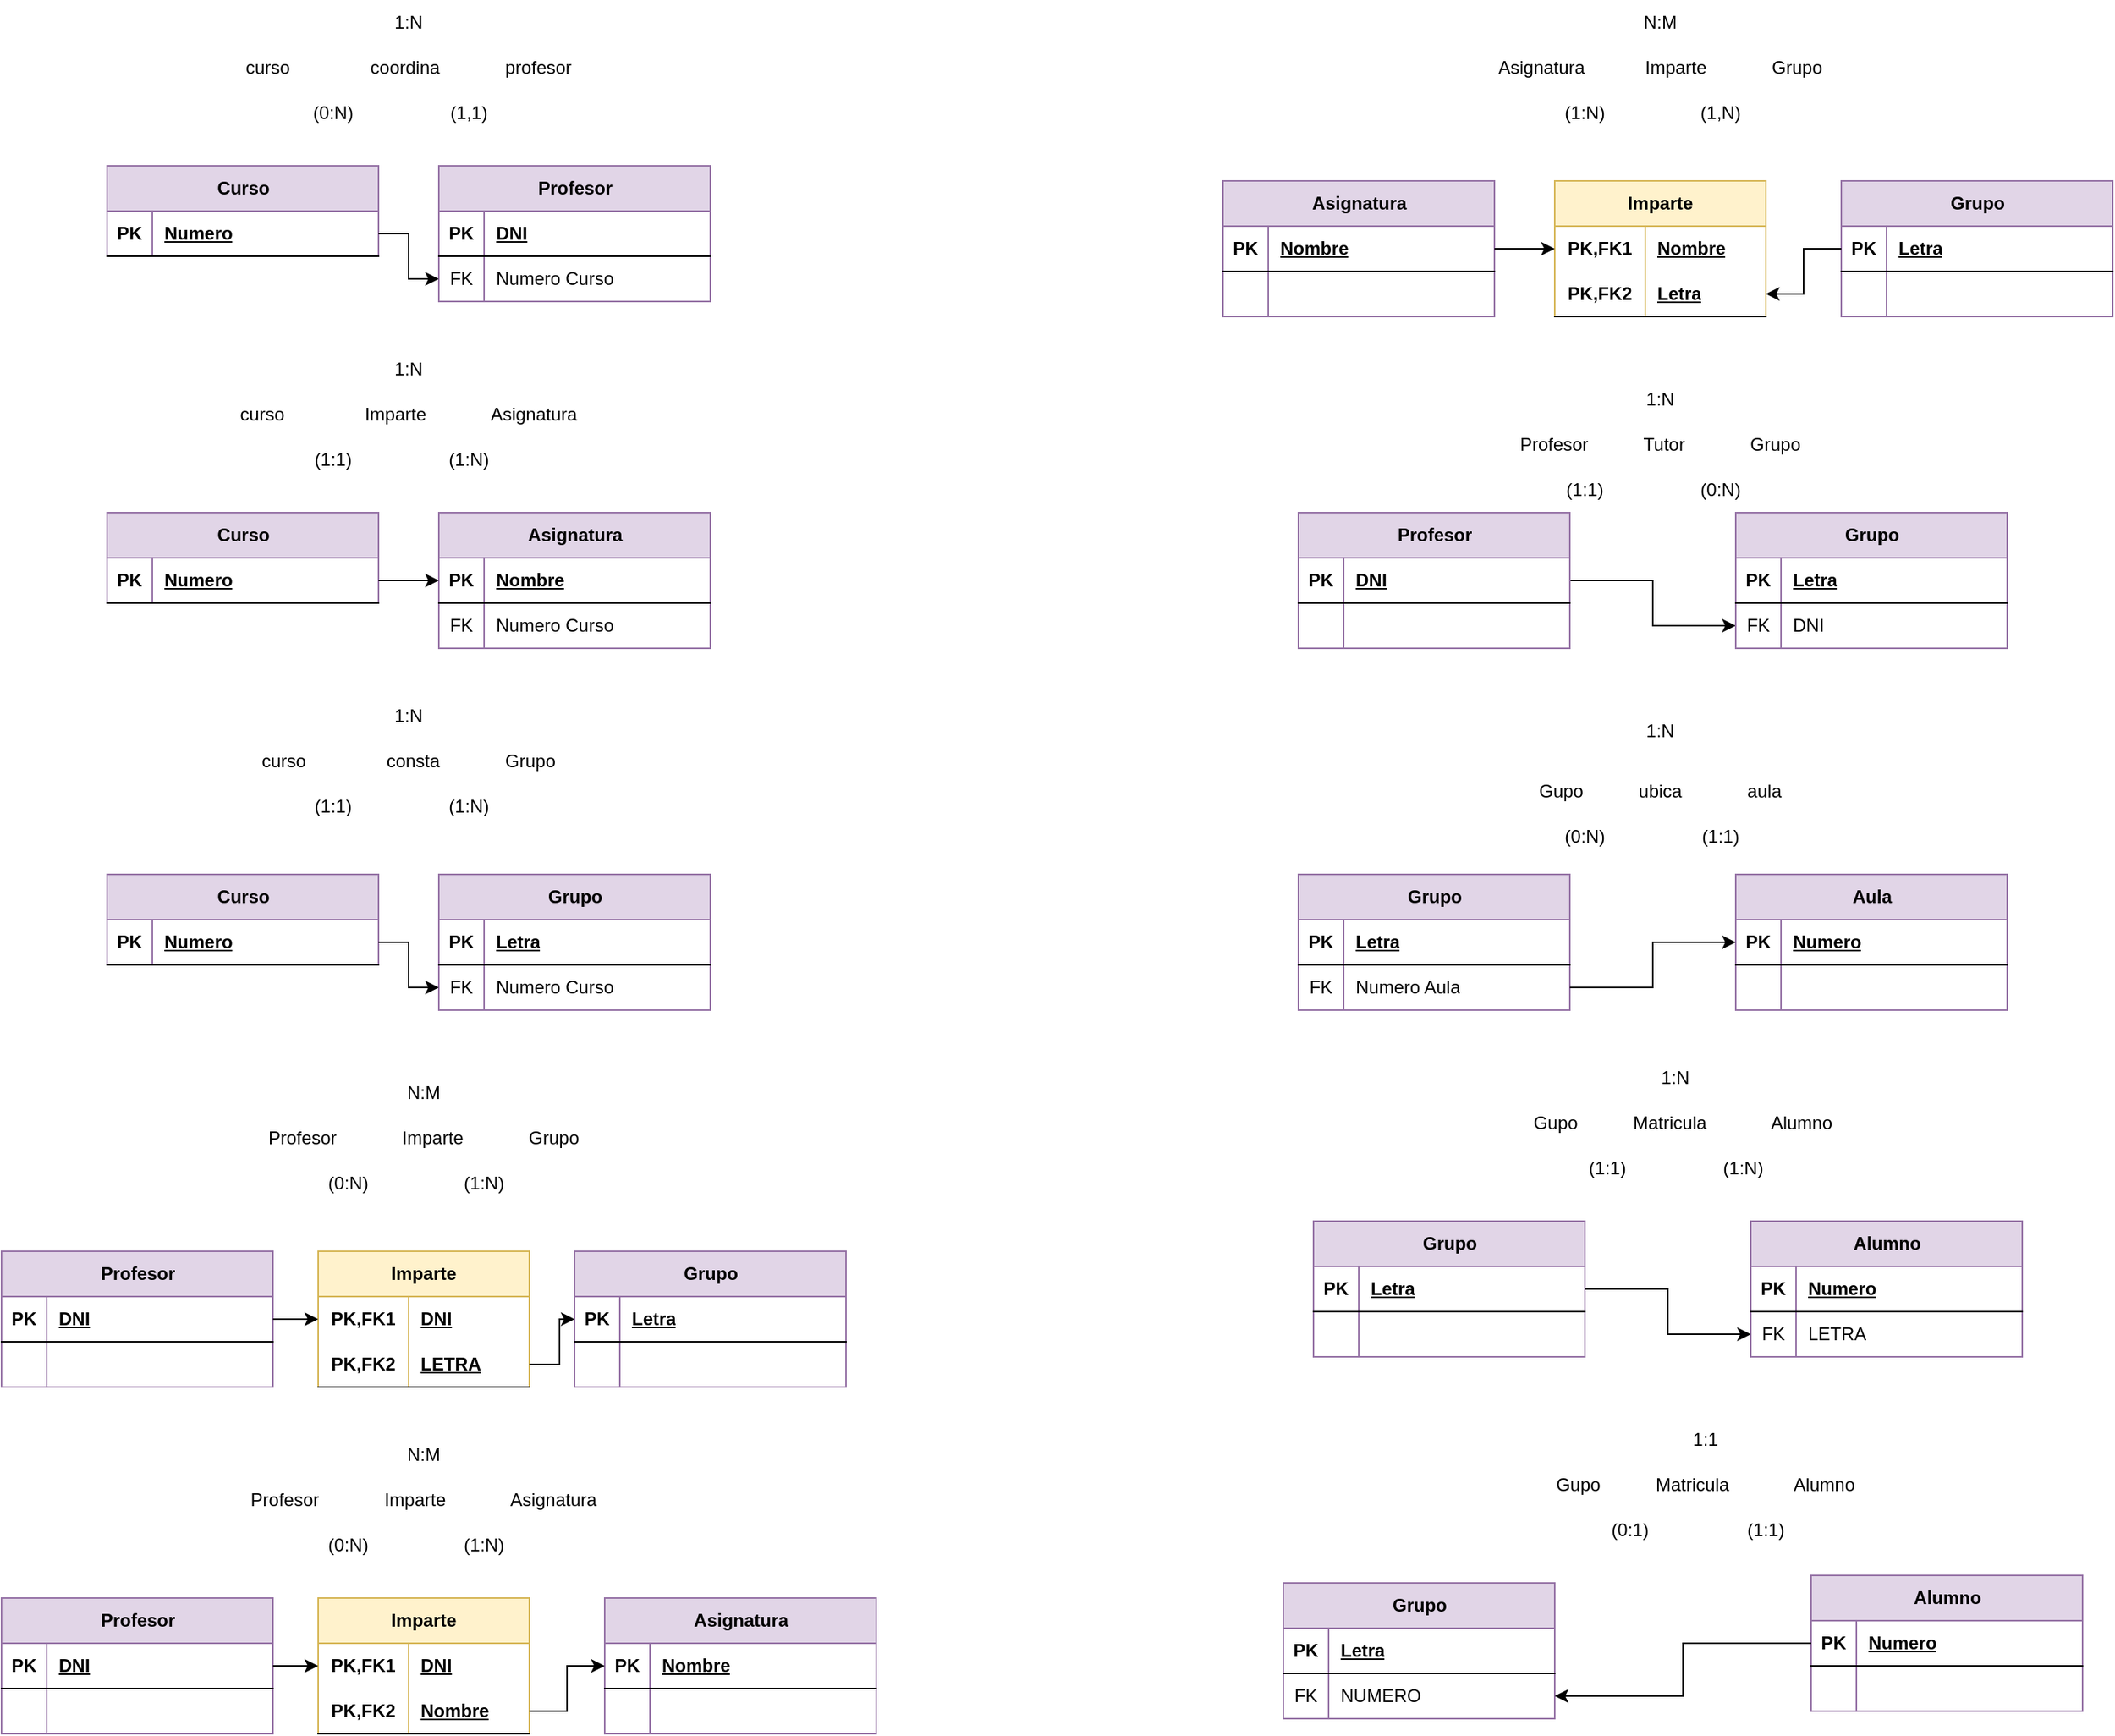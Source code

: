 <mxfile version="22.0.8" type="github">
  <diagram name="Página-1" id="w1vZ6GNcI8o2BXxnwdbD">
    <mxGraphModel dx="1973" dy="1052" grid="1" gridSize="10" guides="1" tooltips="1" connect="1" arrows="1" fold="1" page="1" pageScale="1" pageWidth="1600" pageHeight="1200" math="0" shadow="0">
      <root>
        <mxCell id="0" />
        <mxCell id="1" parent="0" />
        <mxCell id="5XT2eddTyrO7M8xze7EH-1" value="curso &amp;nbsp; &amp;nbsp; &amp;nbsp; &amp;nbsp; &amp;nbsp; &amp;nbsp; &amp;nbsp;&amp;nbsp; coordina&amp;nbsp;&amp;nbsp;&amp;nbsp;&amp;nbsp;&amp;nbsp;&amp;nbsp;&amp;nbsp;&amp;nbsp;&amp;nbsp;&amp;nbsp;&amp;nbsp;&amp;nbsp; profesor" style="text;html=1;strokeColor=none;fillColor=none;align=center;verticalAlign=middle;whiteSpace=wrap;rounded=0;" vertex="1" parent="1">
          <mxGeometry x="240" y="50" width="280" height="30" as="geometry" />
        </mxCell>
        <mxCell id="5XT2eddTyrO7M8xze7EH-2" value="(0:N)" style="text;html=1;strokeColor=none;fillColor=none;align=center;verticalAlign=middle;whiteSpace=wrap;rounded=0;" vertex="1" parent="1">
          <mxGeometry x="300" y="80" width="60" height="30" as="geometry" />
        </mxCell>
        <mxCell id="5XT2eddTyrO7M8xze7EH-3" value="(1,1)" style="text;html=1;strokeColor=none;fillColor=none;align=center;verticalAlign=middle;whiteSpace=wrap;rounded=0;" vertex="1" parent="1">
          <mxGeometry x="390" y="80" width="60" height="30" as="geometry" />
        </mxCell>
        <mxCell id="5XT2eddTyrO7M8xze7EH-4" value="1:N" style="text;html=1;strokeColor=none;fillColor=none;align=center;verticalAlign=middle;whiteSpace=wrap;rounded=0;" vertex="1" parent="1">
          <mxGeometry x="350" y="20" width="60" height="30" as="geometry" />
        </mxCell>
        <mxCell id="5XT2eddTyrO7M8xze7EH-5" value="Curso" style="shape=table;startSize=30;container=1;collapsible=1;childLayout=tableLayout;fixedRows=1;rowLines=0;fontStyle=1;align=center;resizeLast=1;html=1;fillColor=#e1d5e7;strokeColor=#9673a6;" vertex="1" parent="1">
          <mxGeometry x="180" y="130" width="180" height="60" as="geometry" />
        </mxCell>
        <mxCell id="5XT2eddTyrO7M8xze7EH-6" value="" style="shape=tableRow;horizontal=0;startSize=0;swimlaneHead=0;swimlaneBody=0;fillColor=none;collapsible=0;dropTarget=0;points=[[0,0.5],[1,0.5]];portConstraint=eastwest;top=0;left=0;right=0;bottom=1;" vertex="1" parent="5XT2eddTyrO7M8xze7EH-5">
          <mxGeometry y="30" width="180" height="30" as="geometry" />
        </mxCell>
        <mxCell id="5XT2eddTyrO7M8xze7EH-7" value="PK" style="shape=partialRectangle;connectable=0;fillColor=none;top=0;left=0;bottom=0;right=0;fontStyle=1;overflow=hidden;whiteSpace=wrap;html=1;" vertex="1" parent="5XT2eddTyrO7M8xze7EH-6">
          <mxGeometry width="30" height="30" as="geometry">
            <mxRectangle width="30" height="30" as="alternateBounds" />
          </mxGeometry>
        </mxCell>
        <mxCell id="5XT2eddTyrO7M8xze7EH-8" value="Numero" style="shape=partialRectangle;connectable=0;fillColor=none;top=0;left=0;bottom=0;right=0;align=left;spacingLeft=6;fontStyle=5;overflow=hidden;whiteSpace=wrap;html=1;" vertex="1" parent="5XT2eddTyrO7M8xze7EH-6">
          <mxGeometry x="30" width="150" height="30" as="geometry">
            <mxRectangle width="150" height="30" as="alternateBounds" />
          </mxGeometry>
        </mxCell>
        <mxCell id="5XT2eddTyrO7M8xze7EH-23" value="Profesor" style="shape=table;startSize=30;container=1;collapsible=1;childLayout=tableLayout;fixedRows=1;rowLines=0;fontStyle=1;align=center;resizeLast=1;html=1;fillColor=#e1d5e7;strokeColor=#9673a6;" vertex="1" parent="1">
          <mxGeometry x="400" y="130" width="180" height="90" as="geometry" />
        </mxCell>
        <mxCell id="5XT2eddTyrO7M8xze7EH-24" value="" style="shape=tableRow;horizontal=0;startSize=0;swimlaneHead=0;swimlaneBody=0;fillColor=none;collapsible=0;dropTarget=0;points=[[0,0.5],[1,0.5]];portConstraint=eastwest;top=0;left=0;right=0;bottom=1;" vertex="1" parent="5XT2eddTyrO7M8xze7EH-23">
          <mxGeometry y="30" width="180" height="30" as="geometry" />
        </mxCell>
        <mxCell id="5XT2eddTyrO7M8xze7EH-25" value="PK" style="shape=partialRectangle;connectable=0;fillColor=none;top=0;left=0;bottom=0;right=0;fontStyle=1;overflow=hidden;whiteSpace=wrap;html=1;" vertex="1" parent="5XT2eddTyrO7M8xze7EH-24">
          <mxGeometry width="30" height="30" as="geometry">
            <mxRectangle width="30" height="30" as="alternateBounds" />
          </mxGeometry>
        </mxCell>
        <mxCell id="5XT2eddTyrO7M8xze7EH-26" value="DNI" style="shape=partialRectangle;connectable=0;fillColor=none;top=0;left=0;bottom=0;right=0;align=left;spacingLeft=6;fontStyle=5;overflow=hidden;whiteSpace=wrap;html=1;" vertex="1" parent="5XT2eddTyrO7M8xze7EH-24">
          <mxGeometry x="30" width="150" height="30" as="geometry">
            <mxRectangle width="150" height="30" as="alternateBounds" />
          </mxGeometry>
        </mxCell>
        <mxCell id="5XT2eddTyrO7M8xze7EH-27" value="" style="shape=tableRow;horizontal=0;startSize=0;swimlaneHead=0;swimlaneBody=0;fillColor=none;collapsible=0;dropTarget=0;points=[[0,0.5],[1,0.5]];portConstraint=eastwest;top=0;left=0;right=0;bottom=0;" vertex="1" parent="5XT2eddTyrO7M8xze7EH-23">
          <mxGeometry y="60" width="180" height="30" as="geometry" />
        </mxCell>
        <mxCell id="5XT2eddTyrO7M8xze7EH-28" value="FK" style="shape=partialRectangle;connectable=0;fillColor=none;top=0;left=0;bottom=0;right=0;editable=1;overflow=hidden;whiteSpace=wrap;html=1;" vertex="1" parent="5XT2eddTyrO7M8xze7EH-27">
          <mxGeometry width="30" height="30" as="geometry">
            <mxRectangle width="30" height="30" as="alternateBounds" />
          </mxGeometry>
        </mxCell>
        <mxCell id="5XT2eddTyrO7M8xze7EH-29" value="Numero Curso" style="shape=partialRectangle;connectable=0;fillColor=none;top=0;left=0;bottom=0;right=0;align=left;spacingLeft=6;overflow=hidden;whiteSpace=wrap;html=1;" vertex="1" parent="5XT2eddTyrO7M8xze7EH-27">
          <mxGeometry x="30" width="150" height="30" as="geometry">
            <mxRectangle width="150" height="30" as="alternateBounds" />
          </mxGeometry>
        </mxCell>
        <mxCell id="5XT2eddTyrO7M8xze7EH-36" value="curso &amp;nbsp; &amp;nbsp; &amp;nbsp; &amp;nbsp; &amp;nbsp; &amp;nbsp; &amp;nbsp;&amp;nbsp; Imparte &amp;nbsp;&amp;nbsp;&amp;nbsp;&amp;nbsp;&amp;nbsp;&amp;nbsp;&amp;nbsp;&amp;nbsp;&amp;nbsp;&amp;nbsp;&amp;nbsp; Asignatura" style="text;html=1;strokeColor=none;fillColor=none;align=center;verticalAlign=middle;whiteSpace=wrap;rounded=0;" vertex="1" parent="1">
          <mxGeometry x="240" y="280" width="280" height="30" as="geometry" />
        </mxCell>
        <mxCell id="5XT2eddTyrO7M8xze7EH-37" value="(1:1)" style="text;html=1;strokeColor=none;fillColor=none;align=center;verticalAlign=middle;whiteSpace=wrap;rounded=0;" vertex="1" parent="1">
          <mxGeometry x="300" y="310" width="60" height="30" as="geometry" />
        </mxCell>
        <mxCell id="5XT2eddTyrO7M8xze7EH-38" value="(1:N)" style="text;html=1;strokeColor=none;fillColor=none;align=center;verticalAlign=middle;whiteSpace=wrap;rounded=0;" vertex="1" parent="1">
          <mxGeometry x="390" y="310" width="60" height="30" as="geometry" />
        </mxCell>
        <mxCell id="5XT2eddTyrO7M8xze7EH-39" value="1:N" style="text;html=1;strokeColor=none;fillColor=none;align=center;verticalAlign=middle;whiteSpace=wrap;rounded=0;" vertex="1" parent="1">
          <mxGeometry x="350" y="250" width="60" height="30" as="geometry" />
        </mxCell>
        <mxCell id="5XT2eddTyrO7M8xze7EH-40" value="Curso" style="shape=table;startSize=30;container=1;collapsible=1;childLayout=tableLayout;fixedRows=1;rowLines=0;fontStyle=1;align=center;resizeLast=1;html=1;fillColor=#e1d5e7;strokeColor=#9673a6;" vertex="1" parent="1">
          <mxGeometry x="180" y="360" width="180" height="60" as="geometry" />
        </mxCell>
        <mxCell id="5XT2eddTyrO7M8xze7EH-41" value="" style="shape=tableRow;horizontal=0;startSize=0;swimlaneHead=0;swimlaneBody=0;fillColor=none;collapsible=0;dropTarget=0;points=[[0,0.5],[1,0.5]];portConstraint=eastwest;top=0;left=0;right=0;bottom=1;" vertex="1" parent="5XT2eddTyrO7M8xze7EH-40">
          <mxGeometry y="30" width="180" height="30" as="geometry" />
        </mxCell>
        <mxCell id="5XT2eddTyrO7M8xze7EH-42" value="PK" style="shape=partialRectangle;connectable=0;fillColor=none;top=0;left=0;bottom=0;right=0;fontStyle=1;overflow=hidden;whiteSpace=wrap;html=1;" vertex="1" parent="5XT2eddTyrO7M8xze7EH-41">
          <mxGeometry width="30" height="30" as="geometry">
            <mxRectangle width="30" height="30" as="alternateBounds" />
          </mxGeometry>
        </mxCell>
        <mxCell id="5XT2eddTyrO7M8xze7EH-43" value="Numero" style="shape=partialRectangle;connectable=0;fillColor=none;top=0;left=0;bottom=0;right=0;align=left;spacingLeft=6;fontStyle=5;overflow=hidden;whiteSpace=wrap;html=1;" vertex="1" parent="5XT2eddTyrO7M8xze7EH-41">
          <mxGeometry x="30" width="150" height="30" as="geometry">
            <mxRectangle width="150" height="30" as="alternateBounds" />
          </mxGeometry>
        </mxCell>
        <mxCell id="5XT2eddTyrO7M8xze7EH-44" value="Asignatura" style="shape=table;startSize=30;container=1;collapsible=1;childLayout=tableLayout;fixedRows=1;rowLines=0;fontStyle=1;align=center;resizeLast=1;html=1;fillColor=#e1d5e7;strokeColor=#9673a6;" vertex="1" parent="1">
          <mxGeometry x="400" y="360" width="180" height="90" as="geometry" />
        </mxCell>
        <mxCell id="5XT2eddTyrO7M8xze7EH-45" value="" style="shape=tableRow;horizontal=0;startSize=0;swimlaneHead=0;swimlaneBody=0;fillColor=none;collapsible=0;dropTarget=0;points=[[0,0.5],[1,0.5]];portConstraint=eastwest;top=0;left=0;right=0;bottom=1;" vertex="1" parent="5XT2eddTyrO7M8xze7EH-44">
          <mxGeometry y="30" width="180" height="30" as="geometry" />
        </mxCell>
        <mxCell id="5XT2eddTyrO7M8xze7EH-46" value="PK" style="shape=partialRectangle;connectable=0;fillColor=none;top=0;left=0;bottom=0;right=0;fontStyle=1;overflow=hidden;whiteSpace=wrap;html=1;" vertex="1" parent="5XT2eddTyrO7M8xze7EH-45">
          <mxGeometry width="30" height="30" as="geometry">
            <mxRectangle width="30" height="30" as="alternateBounds" />
          </mxGeometry>
        </mxCell>
        <mxCell id="5XT2eddTyrO7M8xze7EH-47" value="Nombre" style="shape=partialRectangle;connectable=0;fillColor=none;top=0;left=0;bottom=0;right=0;align=left;spacingLeft=6;fontStyle=5;overflow=hidden;whiteSpace=wrap;html=1;" vertex="1" parent="5XT2eddTyrO7M8xze7EH-45">
          <mxGeometry x="30" width="150" height="30" as="geometry">
            <mxRectangle width="150" height="30" as="alternateBounds" />
          </mxGeometry>
        </mxCell>
        <mxCell id="5XT2eddTyrO7M8xze7EH-48" value="" style="shape=tableRow;horizontal=0;startSize=0;swimlaneHead=0;swimlaneBody=0;fillColor=none;collapsible=0;dropTarget=0;points=[[0,0.5],[1,0.5]];portConstraint=eastwest;top=0;left=0;right=0;bottom=0;" vertex="1" parent="5XT2eddTyrO7M8xze7EH-44">
          <mxGeometry y="60" width="180" height="30" as="geometry" />
        </mxCell>
        <mxCell id="5XT2eddTyrO7M8xze7EH-49" value="FK" style="shape=partialRectangle;connectable=0;fillColor=none;top=0;left=0;bottom=0;right=0;editable=1;overflow=hidden;whiteSpace=wrap;html=1;" vertex="1" parent="5XT2eddTyrO7M8xze7EH-48">
          <mxGeometry width="30" height="30" as="geometry">
            <mxRectangle width="30" height="30" as="alternateBounds" />
          </mxGeometry>
        </mxCell>
        <mxCell id="5XT2eddTyrO7M8xze7EH-50" value="Numero Curso" style="shape=partialRectangle;connectable=0;fillColor=none;top=0;left=0;bottom=0;right=0;align=left;spacingLeft=6;overflow=hidden;whiteSpace=wrap;html=1;" vertex="1" parent="5XT2eddTyrO7M8xze7EH-48">
          <mxGeometry x="30" width="150" height="30" as="geometry">
            <mxRectangle width="150" height="30" as="alternateBounds" />
          </mxGeometry>
        </mxCell>
        <mxCell id="5XT2eddTyrO7M8xze7EH-51" value="curso &amp;nbsp; &amp;nbsp; &amp;nbsp; &amp;nbsp; &amp;nbsp; &amp;nbsp; &amp;nbsp;&amp;nbsp; consta &amp;nbsp;&amp;nbsp;&amp;nbsp;&amp;nbsp;&amp;nbsp;&amp;nbsp;&amp;nbsp;&amp;nbsp;&amp;nbsp;&amp;nbsp;&amp;nbsp; Grupo" style="text;html=1;strokeColor=none;fillColor=none;align=center;verticalAlign=middle;whiteSpace=wrap;rounded=0;" vertex="1" parent="1">
          <mxGeometry x="240" y="510" width="280" height="30" as="geometry" />
        </mxCell>
        <mxCell id="5XT2eddTyrO7M8xze7EH-52" value="(1:1)" style="text;html=1;strokeColor=none;fillColor=none;align=center;verticalAlign=middle;whiteSpace=wrap;rounded=0;" vertex="1" parent="1">
          <mxGeometry x="300" y="540" width="60" height="30" as="geometry" />
        </mxCell>
        <mxCell id="5XT2eddTyrO7M8xze7EH-53" value="(1:N)" style="text;html=1;strokeColor=none;fillColor=none;align=center;verticalAlign=middle;whiteSpace=wrap;rounded=0;" vertex="1" parent="1">
          <mxGeometry x="390" y="540" width="60" height="30" as="geometry" />
        </mxCell>
        <mxCell id="5XT2eddTyrO7M8xze7EH-54" value="1:N" style="text;html=1;strokeColor=none;fillColor=none;align=center;verticalAlign=middle;whiteSpace=wrap;rounded=0;" vertex="1" parent="1">
          <mxGeometry x="350" y="480" width="60" height="30" as="geometry" />
        </mxCell>
        <mxCell id="5XT2eddTyrO7M8xze7EH-55" value="Curso" style="shape=table;startSize=30;container=1;collapsible=1;childLayout=tableLayout;fixedRows=1;rowLines=0;fontStyle=1;align=center;resizeLast=1;html=1;fillColor=#e1d5e7;strokeColor=#9673a6;" vertex="1" parent="1">
          <mxGeometry x="180" y="600" width="180" height="60" as="geometry" />
        </mxCell>
        <mxCell id="5XT2eddTyrO7M8xze7EH-56" value="" style="shape=tableRow;horizontal=0;startSize=0;swimlaneHead=0;swimlaneBody=0;fillColor=none;collapsible=0;dropTarget=0;points=[[0,0.5],[1,0.5]];portConstraint=eastwest;top=0;left=0;right=0;bottom=1;" vertex="1" parent="5XT2eddTyrO7M8xze7EH-55">
          <mxGeometry y="30" width="180" height="30" as="geometry" />
        </mxCell>
        <mxCell id="5XT2eddTyrO7M8xze7EH-57" value="PK" style="shape=partialRectangle;connectable=0;fillColor=none;top=0;left=0;bottom=0;right=0;fontStyle=1;overflow=hidden;whiteSpace=wrap;html=1;" vertex="1" parent="5XT2eddTyrO7M8xze7EH-56">
          <mxGeometry width="30" height="30" as="geometry">
            <mxRectangle width="30" height="30" as="alternateBounds" />
          </mxGeometry>
        </mxCell>
        <mxCell id="5XT2eddTyrO7M8xze7EH-58" value="Numero" style="shape=partialRectangle;connectable=0;fillColor=none;top=0;left=0;bottom=0;right=0;align=left;spacingLeft=6;fontStyle=5;overflow=hidden;whiteSpace=wrap;html=1;" vertex="1" parent="5XT2eddTyrO7M8xze7EH-56">
          <mxGeometry x="30" width="150" height="30" as="geometry">
            <mxRectangle width="150" height="30" as="alternateBounds" />
          </mxGeometry>
        </mxCell>
        <mxCell id="5XT2eddTyrO7M8xze7EH-59" value="Grupo" style="shape=table;startSize=30;container=1;collapsible=1;childLayout=tableLayout;fixedRows=1;rowLines=0;fontStyle=1;align=center;resizeLast=1;html=1;fillColor=#e1d5e7;strokeColor=#9673a6;" vertex="1" parent="1">
          <mxGeometry x="400" y="600" width="180" height="90" as="geometry" />
        </mxCell>
        <mxCell id="5XT2eddTyrO7M8xze7EH-60" value="" style="shape=tableRow;horizontal=0;startSize=0;swimlaneHead=0;swimlaneBody=0;fillColor=none;collapsible=0;dropTarget=0;points=[[0,0.5],[1,0.5]];portConstraint=eastwest;top=0;left=0;right=0;bottom=1;" vertex="1" parent="5XT2eddTyrO7M8xze7EH-59">
          <mxGeometry y="30" width="180" height="30" as="geometry" />
        </mxCell>
        <mxCell id="5XT2eddTyrO7M8xze7EH-61" value="PK" style="shape=partialRectangle;connectable=0;fillColor=none;top=0;left=0;bottom=0;right=0;fontStyle=1;overflow=hidden;whiteSpace=wrap;html=1;" vertex="1" parent="5XT2eddTyrO7M8xze7EH-60">
          <mxGeometry width="30" height="30" as="geometry">
            <mxRectangle width="30" height="30" as="alternateBounds" />
          </mxGeometry>
        </mxCell>
        <mxCell id="5XT2eddTyrO7M8xze7EH-62" value="Letra" style="shape=partialRectangle;connectable=0;fillColor=none;top=0;left=0;bottom=0;right=0;align=left;spacingLeft=6;fontStyle=5;overflow=hidden;whiteSpace=wrap;html=1;" vertex="1" parent="5XT2eddTyrO7M8xze7EH-60">
          <mxGeometry x="30" width="150" height="30" as="geometry">
            <mxRectangle width="150" height="30" as="alternateBounds" />
          </mxGeometry>
        </mxCell>
        <mxCell id="5XT2eddTyrO7M8xze7EH-63" value="" style="shape=tableRow;horizontal=0;startSize=0;swimlaneHead=0;swimlaneBody=0;fillColor=none;collapsible=0;dropTarget=0;points=[[0,0.5],[1,0.5]];portConstraint=eastwest;top=0;left=0;right=0;bottom=0;" vertex="1" parent="5XT2eddTyrO7M8xze7EH-59">
          <mxGeometry y="60" width="180" height="30" as="geometry" />
        </mxCell>
        <mxCell id="5XT2eddTyrO7M8xze7EH-64" value="FK" style="shape=partialRectangle;connectable=0;fillColor=none;top=0;left=0;bottom=0;right=0;editable=1;overflow=hidden;whiteSpace=wrap;html=1;" vertex="1" parent="5XT2eddTyrO7M8xze7EH-63">
          <mxGeometry width="30" height="30" as="geometry">
            <mxRectangle width="30" height="30" as="alternateBounds" />
          </mxGeometry>
        </mxCell>
        <mxCell id="5XT2eddTyrO7M8xze7EH-65" value="Numero Curso" style="shape=partialRectangle;connectable=0;fillColor=none;top=0;left=0;bottom=0;right=0;align=left;spacingLeft=6;overflow=hidden;whiteSpace=wrap;html=1;" vertex="1" parent="5XT2eddTyrO7M8xze7EH-63">
          <mxGeometry x="30" width="150" height="30" as="geometry">
            <mxRectangle width="150" height="30" as="alternateBounds" />
          </mxGeometry>
        </mxCell>
        <mxCell id="5XT2eddTyrO7M8xze7EH-66" value="Profesor" style="shape=table;startSize=30;container=1;collapsible=1;childLayout=tableLayout;fixedRows=1;rowLines=0;fontStyle=1;align=center;resizeLast=1;html=1;fillColor=#e1d5e7;strokeColor=#9673a6;" vertex="1" parent="1">
          <mxGeometry x="110" y="850" width="180" height="90" as="geometry" />
        </mxCell>
        <mxCell id="5XT2eddTyrO7M8xze7EH-67" value="" style="shape=tableRow;horizontal=0;startSize=0;swimlaneHead=0;swimlaneBody=0;fillColor=none;collapsible=0;dropTarget=0;points=[[0,0.5],[1,0.5]];portConstraint=eastwest;top=0;left=0;right=0;bottom=1;" vertex="1" parent="5XT2eddTyrO7M8xze7EH-66">
          <mxGeometry y="30" width="180" height="30" as="geometry" />
        </mxCell>
        <mxCell id="5XT2eddTyrO7M8xze7EH-68" value="PK" style="shape=partialRectangle;connectable=0;fillColor=none;top=0;left=0;bottom=0;right=0;fontStyle=1;overflow=hidden;whiteSpace=wrap;html=1;" vertex="1" parent="5XT2eddTyrO7M8xze7EH-67">
          <mxGeometry width="30" height="30" as="geometry">
            <mxRectangle width="30" height="30" as="alternateBounds" />
          </mxGeometry>
        </mxCell>
        <mxCell id="5XT2eddTyrO7M8xze7EH-69" value="DNI" style="shape=partialRectangle;connectable=0;fillColor=none;top=0;left=0;bottom=0;right=0;align=left;spacingLeft=6;fontStyle=5;overflow=hidden;whiteSpace=wrap;html=1;" vertex="1" parent="5XT2eddTyrO7M8xze7EH-67">
          <mxGeometry x="30" width="150" height="30" as="geometry">
            <mxRectangle width="150" height="30" as="alternateBounds" />
          </mxGeometry>
        </mxCell>
        <mxCell id="5XT2eddTyrO7M8xze7EH-70" value="" style="shape=tableRow;horizontal=0;startSize=0;swimlaneHead=0;swimlaneBody=0;fillColor=none;collapsible=0;dropTarget=0;points=[[0,0.5],[1,0.5]];portConstraint=eastwest;top=0;left=0;right=0;bottom=0;" vertex="1" parent="5XT2eddTyrO7M8xze7EH-66">
          <mxGeometry y="60" width="180" height="30" as="geometry" />
        </mxCell>
        <mxCell id="5XT2eddTyrO7M8xze7EH-71" value="" style="shape=partialRectangle;connectable=0;fillColor=none;top=0;left=0;bottom=0;right=0;editable=1;overflow=hidden;whiteSpace=wrap;html=1;" vertex="1" parent="5XT2eddTyrO7M8xze7EH-70">
          <mxGeometry width="30" height="30" as="geometry">
            <mxRectangle width="30" height="30" as="alternateBounds" />
          </mxGeometry>
        </mxCell>
        <mxCell id="5XT2eddTyrO7M8xze7EH-72" value="" style="shape=partialRectangle;connectable=0;fillColor=none;top=0;left=0;bottom=0;right=0;align=left;spacingLeft=6;overflow=hidden;whiteSpace=wrap;html=1;" vertex="1" parent="5XT2eddTyrO7M8xze7EH-70">
          <mxGeometry x="30" width="150" height="30" as="geometry">
            <mxRectangle width="150" height="30" as="alternateBounds" />
          </mxGeometry>
        </mxCell>
        <mxCell id="5XT2eddTyrO7M8xze7EH-73" value="Profesor &amp;nbsp; &amp;nbsp; &amp;nbsp; &amp;nbsp; &amp;nbsp; &amp;nbsp; Imparte &amp;nbsp;&amp;nbsp;&amp;nbsp;&amp;nbsp;&amp;nbsp;&amp;nbsp;&amp;nbsp;&amp;nbsp;&amp;nbsp;&amp;nbsp;&amp;nbsp; Grupo" style="text;html=1;strokeColor=none;fillColor=none;align=center;verticalAlign=middle;whiteSpace=wrap;rounded=0;" vertex="1" parent="1">
          <mxGeometry x="250" y="760" width="280" height="30" as="geometry" />
        </mxCell>
        <mxCell id="5XT2eddTyrO7M8xze7EH-74" value="(0:N)" style="text;html=1;strokeColor=none;fillColor=none;align=center;verticalAlign=middle;whiteSpace=wrap;rounded=0;" vertex="1" parent="1">
          <mxGeometry x="310" y="790" width="60" height="30" as="geometry" />
        </mxCell>
        <mxCell id="5XT2eddTyrO7M8xze7EH-75" value="(1:N)" style="text;html=1;strokeColor=none;fillColor=none;align=center;verticalAlign=middle;whiteSpace=wrap;rounded=0;" vertex="1" parent="1">
          <mxGeometry x="400" y="790" width="60" height="30" as="geometry" />
        </mxCell>
        <mxCell id="5XT2eddTyrO7M8xze7EH-76" value="N:M" style="text;html=1;strokeColor=none;fillColor=none;align=center;verticalAlign=middle;whiteSpace=wrap;rounded=0;" vertex="1" parent="1">
          <mxGeometry x="360" y="730" width="60" height="30" as="geometry" />
        </mxCell>
        <mxCell id="5XT2eddTyrO7M8xze7EH-77" value="Grupo" style="shape=table;startSize=30;container=1;collapsible=1;childLayout=tableLayout;fixedRows=1;rowLines=0;fontStyle=1;align=center;resizeLast=1;html=1;fillColor=#e1d5e7;strokeColor=#9673a6;" vertex="1" parent="1">
          <mxGeometry x="490" y="850" width="180" height="90" as="geometry" />
        </mxCell>
        <mxCell id="5XT2eddTyrO7M8xze7EH-78" value="" style="shape=tableRow;horizontal=0;startSize=0;swimlaneHead=0;swimlaneBody=0;fillColor=none;collapsible=0;dropTarget=0;points=[[0,0.5],[1,0.5]];portConstraint=eastwest;top=0;left=0;right=0;bottom=1;" vertex="1" parent="5XT2eddTyrO7M8xze7EH-77">
          <mxGeometry y="30" width="180" height="30" as="geometry" />
        </mxCell>
        <mxCell id="5XT2eddTyrO7M8xze7EH-79" value="PK" style="shape=partialRectangle;connectable=0;fillColor=none;top=0;left=0;bottom=0;right=0;fontStyle=1;overflow=hidden;whiteSpace=wrap;html=1;" vertex="1" parent="5XT2eddTyrO7M8xze7EH-78">
          <mxGeometry width="30" height="30" as="geometry">
            <mxRectangle width="30" height="30" as="alternateBounds" />
          </mxGeometry>
        </mxCell>
        <mxCell id="5XT2eddTyrO7M8xze7EH-80" value="Letra" style="shape=partialRectangle;connectable=0;fillColor=none;top=0;left=0;bottom=0;right=0;align=left;spacingLeft=6;fontStyle=5;overflow=hidden;whiteSpace=wrap;html=1;" vertex="1" parent="5XT2eddTyrO7M8xze7EH-78">
          <mxGeometry x="30" width="150" height="30" as="geometry">
            <mxRectangle width="150" height="30" as="alternateBounds" />
          </mxGeometry>
        </mxCell>
        <mxCell id="5XT2eddTyrO7M8xze7EH-81" value="" style="shape=tableRow;horizontal=0;startSize=0;swimlaneHead=0;swimlaneBody=0;fillColor=none;collapsible=0;dropTarget=0;points=[[0,0.5],[1,0.5]];portConstraint=eastwest;top=0;left=0;right=0;bottom=0;" vertex="1" parent="5XT2eddTyrO7M8xze7EH-77">
          <mxGeometry y="60" width="180" height="30" as="geometry" />
        </mxCell>
        <mxCell id="5XT2eddTyrO7M8xze7EH-82" value="" style="shape=partialRectangle;connectable=0;fillColor=none;top=0;left=0;bottom=0;right=0;editable=1;overflow=hidden;whiteSpace=wrap;html=1;" vertex="1" parent="5XT2eddTyrO7M8xze7EH-81">
          <mxGeometry width="30" height="30" as="geometry">
            <mxRectangle width="30" height="30" as="alternateBounds" />
          </mxGeometry>
        </mxCell>
        <mxCell id="5XT2eddTyrO7M8xze7EH-83" value="" style="shape=partialRectangle;connectable=0;fillColor=none;top=0;left=0;bottom=0;right=0;align=left;spacingLeft=6;overflow=hidden;whiteSpace=wrap;html=1;" vertex="1" parent="5XT2eddTyrO7M8xze7EH-81">
          <mxGeometry x="30" width="150" height="30" as="geometry">
            <mxRectangle width="150" height="30" as="alternateBounds" />
          </mxGeometry>
        </mxCell>
        <mxCell id="5XT2eddTyrO7M8xze7EH-84" value="Imparte" style="shape=table;startSize=30;container=1;collapsible=1;childLayout=tableLayout;fixedRows=1;rowLines=0;fontStyle=1;align=center;resizeLast=1;html=1;whiteSpace=wrap;fillColor=#fff2cc;strokeColor=#d6b656;" vertex="1" parent="1">
          <mxGeometry x="320" y="850" width="140" height="90" as="geometry" />
        </mxCell>
        <mxCell id="5XT2eddTyrO7M8xze7EH-85" value="" style="shape=tableRow;horizontal=0;startSize=0;swimlaneHead=0;swimlaneBody=0;fillColor=none;collapsible=0;dropTarget=0;points=[[0,0.5],[1,0.5]];portConstraint=eastwest;top=0;left=0;right=0;bottom=0;html=1;" vertex="1" parent="5XT2eddTyrO7M8xze7EH-84">
          <mxGeometry y="30" width="140" height="30" as="geometry" />
        </mxCell>
        <mxCell id="5XT2eddTyrO7M8xze7EH-86" value="PK,FK1" style="shape=partialRectangle;connectable=0;fillColor=none;top=0;left=0;bottom=0;right=0;fontStyle=1;overflow=hidden;html=1;whiteSpace=wrap;" vertex="1" parent="5XT2eddTyrO7M8xze7EH-85">
          <mxGeometry width="60" height="30" as="geometry">
            <mxRectangle width="60" height="30" as="alternateBounds" />
          </mxGeometry>
        </mxCell>
        <mxCell id="5XT2eddTyrO7M8xze7EH-87" value="DNI" style="shape=partialRectangle;connectable=0;fillColor=none;top=0;left=0;bottom=0;right=0;align=left;spacingLeft=6;fontStyle=5;overflow=hidden;html=1;whiteSpace=wrap;" vertex="1" parent="5XT2eddTyrO7M8xze7EH-85">
          <mxGeometry x="60" width="80" height="30" as="geometry">
            <mxRectangle width="80" height="30" as="alternateBounds" />
          </mxGeometry>
        </mxCell>
        <mxCell id="5XT2eddTyrO7M8xze7EH-88" value="" style="shape=tableRow;horizontal=0;startSize=0;swimlaneHead=0;swimlaneBody=0;fillColor=none;collapsible=0;dropTarget=0;points=[[0,0.5],[1,0.5]];portConstraint=eastwest;top=0;left=0;right=0;bottom=1;html=1;" vertex="1" parent="5XT2eddTyrO7M8xze7EH-84">
          <mxGeometry y="60" width="140" height="30" as="geometry" />
        </mxCell>
        <mxCell id="5XT2eddTyrO7M8xze7EH-89" value="PK,FK2" style="shape=partialRectangle;connectable=0;fillColor=none;top=0;left=0;bottom=0;right=0;fontStyle=1;overflow=hidden;html=1;whiteSpace=wrap;" vertex="1" parent="5XT2eddTyrO7M8xze7EH-88">
          <mxGeometry width="60" height="30" as="geometry">
            <mxRectangle width="60" height="30" as="alternateBounds" />
          </mxGeometry>
        </mxCell>
        <mxCell id="5XT2eddTyrO7M8xze7EH-90" value="LETRA" style="shape=partialRectangle;connectable=0;fillColor=none;top=0;left=0;bottom=0;right=0;align=left;spacingLeft=6;fontStyle=5;overflow=hidden;html=1;whiteSpace=wrap;" vertex="1" parent="5XT2eddTyrO7M8xze7EH-88">
          <mxGeometry x="60" width="80" height="30" as="geometry">
            <mxRectangle width="80" height="30" as="alternateBounds" />
          </mxGeometry>
        </mxCell>
        <mxCell id="5XT2eddTyrO7M8xze7EH-97" value="Profesor &amp;nbsp; &amp;nbsp; &amp;nbsp; &amp;nbsp; &amp;nbsp; &amp;nbsp; Imparte &amp;nbsp;&amp;nbsp;&amp;nbsp;&amp;nbsp;&amp;nbsp;&amp;nbsp;&amp;nbsp;&amp;nbsp;&amp;nbsp;&amp;nbsp;&amp;nbsp; Asignatura" style="text;html=1;strokeColor=none;fillColor=none;align=center;verticalAlign=middle;whiteSpace=wrap;rounded=0;" vertex="1" parent="1">
          <mxGeometry x="250" y="1000" width="280" height="30" as="geometry" />
        </mxCell>
        <mxCell id="5XT2eddTyrO7M8xze7EH-98" value="(0:N)" style="text;html=1;strokeColor=none;fillColor=none;align=center;verticalAlign=middle;whiteSpace=wrap;rounded=0;" vertex="1" parent="1">
          <mxGeometry x="310" y="1030" width="60" height="30" as="geometry" />
        </mxCell>
        <mxCell id="5XT2eddTyrO7M8xze7EH-99" value="(1:N)" style="text;html=1;strokeColor=none;fillColor=none;align=center;verticalAlign=middle;whiteSpace=wrap;rounded=0;" vertex="1" parent="1">
          <mxGeometry x="400" y="1030" width="60" height="30" as="geometry" />
        </mxCell>
        <mxCell id="5XT2eddTyrO7M8xze7EH-100" value="N:M" style="text;html=1;strokeColor=none;fillColor=none;align=center;verticalAlign=middle;whiteSpace=wrap;rounded=0;" vertex="1" parent="1">
          <mxGeometry x="360" y="970" width="60" height="30" as="geometry" />
        </mxCell>
        <mxCell id="5XT2eddTyrO7M8xze7EH-101" value="Profesor" style="shape=table;startSize=30;container=1;collapsible=1;childLayout=tableLayout;fixedRows=1;rowLines=0;fontStyle=1;align=center;resizeLast=1;html=1;fillColor=#e1d5e7;strokeColor=#9673a6;" vertex="1" parent="1">
          <mxGeometry x="110" y="1080" width="180" height="90" as="geometry" />
        </mxCell>
        <mxCell id="5XT2eddTyrO7M8xze7EH-102" value="" style="shape=tableRow;horizontal=0;startSize=0;swimlaneHead=0;swimlaneBody=0;fillColor=none;collapsible=0;dropTarget=0;points=[[0,0.5],[1,0.5]];portConstraint=eastwest;top=0;left=0;right=0;bottom=1;" vertex="1" parent="5XT2eddTyrO7M8xze7EH-101">
          <mxGeometry y="30" width="180" height="30" as="geometry" />
        </mxCell>
        <mxCell id="5XT2eddTyrO7M8xze7EH-103" value="PK" style="shape=partialRectangle;connectable=0;fillColor=none;top=0;left=0;bottom=0;right=0;fontStyle=1;overflow=hidden;whiteSpace=wrap;html=1;" vertex="1" parent="5XT2eddTyrO7M8xze7EH-102">
          <mxGeometry width="30" height="30" as="geometry">
            <mxRectangle width="30" height="30" as="alternateBounds" />
          </mxGeometry>
        </mxCell>
        <mxCell id="5XT2eddTyrO7M8xze7EH-104" value="DNI" style="shape=partialRectangle;connectable=0;fillColor=none;top=0;left=0;bottom=0;right=0;align=left;spacingLeft=6;fontStyle=5;overflow=hidden;whiteSpace=wrap;html=1;" vertex="1" parent="5XT2eddTyrO7M8xze7EH-102">
          <mxGeometry x="30" width="150" height="30" as="geometry">
            <mxRectangle width="150" height="30" as="alternateBounds" />
          </mxGeometry>
        </mxCell>
        <mxCell id="5XT2eddTyrO7M8xze7EH-105" value="" style="shape=tableRow;horizontal=0;startSize=0;swimlaneHead=0;swimlaneBody=0;fillColor=none;collapsible=0;dropTarget=0;points=[[0,0.5],[1,0.5]];portConstraint=eastwest;top=0;left=0;right=0;bottom=0;" vertex="1" parent="5XT2eddTyrO7M8xze7EH-101">
          <mxGeometry y="60" width="180" height="30" as="geometry" />
        </mxCell>
        <mxCell id="5XT2eddTyrO7M8xze7EH-106" value="" style="shape=partialRectangle;connectable=0;fillColor=none;top=0;left=0;bottom=0;right=0;editable=1;overflow=hidden;whiteSpace=wrap;html=1;" vertex="1" parent="5XT2eddTyrO7M8xze7EH-105">
          <mxGeometry width="30" height="30" as="geometry">
            <mxRectangle width="30" height="30" as="alternateBounds" />
          </mxGeometry>
        </mxCell>
        <mxCell id="5XT2eddTyrO7M8xze7EH-107" value="" style="shape=partialRectangle;connectable=0;fillColor=none;top=0;left=0;bottom=0;right=0;align=left;spacingLeft=6;overflow=hidden;whiteSpace=wrap;html=1;" vertex="1" parent="5XT2eddTyrO7M8xze7EH-105">
          <mxGeometry x="30" width="150" height="30" as="geometry">
            <mxRectangle width="150" height="30" as="alternateBounds" />
          </mxGeometry>
        </mxCell>
        <mxCell id="5XT2eddTyrO7M8xze7EH-108" value="Imparte" style="shape=table;startSize=30;container=1;collapsible=1;childLayout=tableLayout;fixedRows=1;rowLines=0;fontStyle=1;align=center;resizeLast=1;html=1;whiteSpace=wrap;fillColor=#fff2cc;strokeColor=#d6b656;" vertex="1" parent="1">
          <mxGeometry x="320" y="1080" width="140" height="90" as="geometry" />
        </mxCell>
        <mxCell id="5XT2eddTyrO7M8xze7EH-109" value="" style="shape=tableRow;horizontal=0;startSize=0;swimlaneHead=0;swimlaneBody=0;fillColor=none;collapsible=0;dropTarget=0;points=[[0,0.5],[1,0.5]];portConstraint=eastwest;top=0;left=0;right=0;bottom=0;html=1;" vertex="1" parent="5XT2eddTyrO7M8xze7EH-108">
          <mxGeometry y="30" width="140" height="30" as="geometry" />
        </mxCell>
        <mxCell id="5XT2eddTyrO7M8xze7EH-110" value="PK,FK1" style="shape=partialRectangle;connectable=0;fillColor=none;top=0;left=0;bottom=0;right=0;fontStyle=1;overflow=hidden;html=1;whiteSpace=wrap;" vertex="1" parent="5XT2eddTyrO7M8xze7EH-109">
          <mxGeometry width="60" height="30" as="geometry">
            <mxRectangle width="60" height="30" as="alternateBounds" />
          </mxGeometry>
        </mxCell>
        <mxCell id="5XT2eddTyrO7M8xze7EH-111" value="DNI" style="shape=partialRectangle;connectable=0;fillColor=none;top=0;left=0;bottom=0;right=0;align=left;spacingLeft=6;fontStyle=5;overflow=hidden;html=1;whiteSpace=wrap;" vertex="1" parent="5XT2eddTyrO7M8xze7EH-109">
          <mxGeometry x="60" width="80" height="30" as="geometry">
            <mxRectangle width="80" height="30" as="alternateBounds" />
          </mxGeometry>
        </mxCell>
        <mxCell id="5XT2eddTyrO7M8xze7EH-112" value="" style="shape=tableRow;horizontal=0;startSize=0;swimlaneHead=0;swimlaneBody=0;fillColor=none;collapsible=0;dropTarget=0;points=[[0,0.5],[1,0.5]];portConstraint=eastwest;top=0;left=0;right=0;bottom=1;html=1;" vertex="1" parent="5XT2eddTyrO7M8xze7EH-108">
          <mxGeometry y="60" width="140" height="30" as="geometry" />
        </mxCell>
        <mxCell id="5XT2eddTyrO7M8xze7EH-113" value="PK,FK2" style="shape=partialRectangle;connectable=0;fillColor=none;top=0;left=0;bottom=0;right=0;fontStyle=1;overflow=hidden;html=1;whiteSpace=wrap;" vertex="1" parent="5XT2eddTyrO7M8xze7EH-112">
          <mxGeometry width="60" height="30" as="geometry">
            <mxRectangle width="60" height="30" as="alternateBounds" />
          </mxGeometry>
        </mxCell>
        <mxCell id="5XT2eddTyrO7M8xze7EH-114" value="Nombre" style="shape=partialRectangle;connectable=0;fillColor=none;top=0;left=0;bottom=0;right=0;align=left;spacingLeft=6;fontStyle=5;overflow=hidden;html=1;whiteSpace=wrap;" vertex="1" parent="5XT2eddTyrO7M8xze7EH-112">
          <mxGeometry x="60" width="80" height="30" as="geometry">
            <mxRectangle width="80" height="30" as="alternateBounds" />
          </mxGeometry>
        </mxCell>
        <mxCell id="5XT2eddTyrO7M8xze7EH-128" value="Asignatura" style="shape=table;startSize=30;container=1;collapsible=1;childLayout=tableLayout;fixedRows=1;rowLines=0;fontStyle=1;align=center;resizeLast=1;html=1;fillColor=#e1d5e7;strokeColor=#9673a6;" vertex="1" parent="1">
          <mxGeometry x="510" y="1080" width="180" height="90" as="geometry" />
        </mxCell>
        <mxCell id="5XT2eddTyrO7M8xze7EH-129" value="" style="shape=tableRow;horizontal=0;startSize=0;swimlaneHead=0;swimlaneBody=0;fillColor=none;collapsible=0;dropTarget=0;points=[[0,0.5],[1,0.5]];portConstraint=eastwest;top=0;left=0;right=0;bottom=1;" vertex="1" parent="5XT2eddTyrO7M8xze7EH-128">
          <mxGeometry y="30" width="180" height="30" as="geometry" />
        </mxCell>
        <mxCell id="5XT2eddTyrO7M8xze7EH-130" value="PK" style="shape=partialRectangle;connectable=0;fillColor=none;top=0;left=0;bottom=0;right=0;fontStyle=1;overflow=hidden;whiteSpace=wrap;html=1;" vertex="1" parent="5XT2eddTyrO7M8xze7EH-129">
          <mxGeometry width="30" height="30" as="geometry">
            <mxRectangle width="30" height="30" as="alternateBounds" />
          </mxGeometry>
        </mxCell>
        <mxCell id="5XT2eddTyrO7M8xze7EH-131" value="Nombre" style="shape=partialRectangle;connectable=0;fillColor=none;top=0;left=0;bottom=0;right=0;align=left;spacingLeft=6;fontStyle=5;overflow=hidden;whiteSpace=wrap;html=1;" vertex="1" parent="5XT2eddTyrO7M8xze7EH-129">
          <mxGeometry x="30" width="150" height="30" as="geometry">
            <mxRectangle width="150" height="30" as="alternateBounds" />
          </mxGeometry>
        </mxCell>
        <mxCell id="5XT2eddTyrO7M8xze7EH-132" value="" style="shape=tableRow;horizontal=0;startSize=0;swimlaneHead=0;swimlaneBody=0;fillColor=none;collapsible=0;dropTarget=0;points=[[0,0.5],[1,0.5]];portConstraint=eastwest;top=0;left=0;right=0;bottom=0;" vertex="1" parent="5XT2eddTyrO7M8xze7EH-128">
          <mxGeometry y="60" width="180" height="30" as="geometry" />
        </mxCell>
        <mxCell id="5XT2eddTyrO7M8xze7EH-133" value="" style="shape=partialRectangle;connectable=0;fillColor=none;top=0;left=0;bottom=0;right=0;editable=1;overflow=hidden;whiteSpace=wrap;html=1;" vertex="1" parent="5XT2eddTyrO7M8xze7EH-132">
          <mxGeometry width="30" height="30" as="geometry">
            <mxRectangle width="30" height="30" as="alternateBounds" />
          </mxGeometry>
        </mxCell>
        <mxCell id="5XT2eddTyrO7M8xze7EH-134" value="" style="shape=partialRectangle;connectable=0;fillColor=none;top=0;left=0;bottom=0;right=0;align=left;spacingLeft=6;overflow=hidden;whiteSpace=wrap;html=1;" vertex="1" parent="5XT2eddTyrO7M8xze7EH-132">
          <mxGeometry x="30" width="150" height="30" as="geometry">
            <mxRectangle width="150" height="30" as="alternateBounds" />
          </mxGeometry>
        </mxCell>
        <mxCell id="5XT2eddTyrO7M8xze7EH-135" value="Asignatura &amp;nbsp; &amp;nbsp; &amp;nbsp; &amp;nbsp; &amp;nbsp;&amp;nbsp; Imparte &amp;nbsp;&amp;nbsp;&amp;nbsp;&amp;nbsp;&amp;nbsp;&amp;nbsp;&amp;nbsp;&amp;nbsp;&amp;nbsp;&amp;nbsp;&amp;nbsp; Grupo" style="text;html=1;strokeColor=none;fillColor=none;align=center;verticalAlign=middle;whiteSpace=wrap;rounded=0;" vertex="1" parent="1">
          <mxGeometry x="1070" y="50" width="280" height="30" as="geometry" />
        </mxCell>
        <mxCell id="5XT2eddTyrO7M8xze7EH-136" value="(1:N)" style="text;html=1;strokeColor=none;fillColor=none;align=center;verticalAlign=middle;whiteSpace=wrap;rounded=0;" vertex="1" parent="1">
          <mxGeometry x="1130" y="80" width="60" height="30" as="geometry" />
        </mxCell>
        <mxCell id="5XT2eddTyrO7M8xze7EH-137" value="(1,N)" style="text;html=1;strokeColor=none;fillColor=none;align=center;verticalAlign=middle;whiteSpace=wrap;rounded=0;" vertex="1" parent="1">
          <mxGeometry x="1220" y="80" width="60" height="30" as="geometry" />
        </mxCell>
        <mxCell id="5XT2eddTyrO7M8xze7EH-138" value="N:M" style="text;html=1;strokeColor=none;fillColor=none;align=center;verticalAlign=middle;whiteSpace=wrap;rounded=0;" vertex="1" parent="1">
          <mxGeometry x="1180" y="20" width="60" height="30" as="geometry" />
        </mxCell>
        <mxCell id="5XT2eddTyrO7M8xze7EH-139" value="Asignatura" style="shape=table;startSize=30;container=1;collapsible=1;childLayout=tableLayout;fixedRows=1;rowLines=0;fontStyle=1;align=center;resizeLast=1;html=1;fillColor=#e1d5e7;strokeColor=#9673a6;" vertex="1" parent="1">
          <mxGeometry x="920" y="140" width="180" height="90" as="geometry" />
        </mxCell>
        <mxCell id="5XT2eddTyrO7M8xze7EH-140" value="" style="shape=tableRow;horizontal=0;startSize=0;swimlaneHead=0;swimlaneBody=0;fillColor=none;collapsible=0;dropTarget=0;points=[[0,0.5],[1,0.5]];portConstraint=eastwest;top=0;left=0;right=0;bottom=1;" vertex="1" parent="5XT2eddTyrO7M8xze7EH-139">
          <mxGeometry y="30" width="180" height="30" as="geometry" />
        </mxCell>
        <mxCell id="5XT2eddTyrO7M8xze7EH-141" value="PK" style="shape=partialRectangle;connectable=0;fillColor=none;top=0;left=0;bottom=0;right=0;fontStyle=1;overflow=hidden;whiteSpace=wrap;html=1;" vertex="1" parent="5XT2eddTyrO7M8xze7EH-140">
          <mxGeometry width="30" height="30" as="geometry">
            <mxRectangle width="30" height="30" as="alternateBounds" />
          </mxGeometry>
        </mxCell>
        <mxCell id="5XT2eddTyrO7M8xze7EH-142" value="Nombre" style="shape=partialRectangle;connectable=0;fillColor=none;top=0;left=0;bottom=0;right=0;align=left;spacingLeft=6;fontStyle=5;overflow=hidden;whiteSpace=wrap;html=1;" vertex="1" parent="5XT2eddTyrO7M8xze7EH-140">
          <mxGeometry x="30" width="150" height="30" as="geometry">
            <mxRectangle width="150" height="30" as="alternateBounds" />
          </mxGeometry>
        </mxCell>
        <mxCell id="5XT2eddTyrO7M8xze7EH-143" value="" style="shape=tableRow;horizontal=0;startSize=0;swimlaneHead=0;swimlaneBody=0;fillColor=none;collapsible=0;dropTarget=0;points=[[0,0.5],[1,0.5]];portConstraint=eastwest;top=0;left=0;right=0;bottom=0;" vertex="1" parent="5XT2eddTyrO7M8xze7EH-139">
          <mxGeometry y="60" width="180" height="30" as="geometry" />
        </mxCell>
        <mxCell id="5XT2eddTyrO7M8xze7EH-144" value="" style="shape=partialRectangle;connectable=0;fillColor=none;top=0;left=0;bottom=0;right=0;editable=1;overflow=hidden;whiteSpace=wrap;html=1;" vertex="1" parent="5XT2eddTyrO7M8xze7EH-143">
          <mxGeometry width="30" height="30" as="geometry">
            <mxRectangle width="30" height="30" as="alternateBounds" />
          </mxGeometry>
        </mxCell>
        <mxCell id="5XT2eddTyrO7M8xze7EH-145" value="" style="shape=partialRectangle;connectable=0;fillColor=none;top=0;left=0;bottom=0;right=0;align=left;spacingLeft=6;overflow=hidden;whiteSpace=wrap;html=1;" vertex="1" parent="5XT2eddTyrO7M8xze7EH-143">
          <mxGeometry x="30" width="150" height="30" as="geometry">
            <mxRectangle width="150" height="30" as="alternateBounds" />
          </mxGeometry>
        </mxCell>
        <mxCell id="5XT2eddTyrO7M8xze7EH-146" value="Imparte" style="shape=table;startSize=30;container=1;collapsible=1;childLayout=tableLayout;fixedRows=1;rowLines=0;fontStyle=1;align=center;resizeLast=1;html=1;whiteSpace=wrap;fillColor=#fff2cc;strokeColor=#d6b656;" vertex="1" parent="1">
          <mxGeometry x="1140" y="140" width="140" height="90" as="geometry" />
        </mxCell>
        <mxCell id="5XT2eddTyrO7M8xze7EH-147" value="" style="shape=tableRow;horizontal=0;startSize=0;swimlaneHead=0;swimlaneBody=0;fillColor=none;collapsible=0;dropTarget=0;points=[[0,0.5],[1,0.5]];portConstraint=eastwest;top=0;left=0;right=0;bottom=0;html=1;" vertex="1" parent="5XT2eddTyrO7M8xze7EH-146">
          <mxGeometry y="30" width="140" height="30" as="geometry" />
        </mxCell>
        <mxCell id="5XT2eddTyrO7M8xze7EH-148" value="PK,FK1" style="shape=partialRectangle;connectable=0;fillColor=none;top=0;left=0;bottom=0;right=0;fontStyle=1;overflow=hidden;html=1;whiteSpace=wrap;" vertex="1" parent="5XT2eddTyrO7M8xze7EH-147">
          <mxGeometry width="60" height="30" as="geometry">
            <mxRectangle width="60" height="30" as="alternateBounds" />
          </mxGeometry>
        </mxCell>
        <mxCell id="5XT2eddTyrO7M8xze7EH-149" value="Nombre" style="shape=partialRectangle;connectable=0;fillColor=none;top=0;left=0;bottom=0;right=0;align=left;spacingLeft=6;fontStyle=5;overflow=hidden;html=1;whiteSpace=wrap;" vertex="1" parent="5XT2eddTyrO7M8xze7EH-147">
          <mxGeometry x="60" width="80" height="30" as="geometry">
            <mxRectangle width="80" height="30" as="alternateBounds" />
          </mxGeometry>
        </mxCell>
        <mxCell id="5XT2eddTyrO7M8xze7EH-150" value="" style="shape=tableRow;horizontal=0;startSize=0;swimlaneHead=0;swimlaneBody=0;fillColor=none;collapsible=0;dropTarget=0;points=[[0,0.5],[1,0.5]];portConstraint=eastwest;top=0;left=0;right=0;bottom=1;html=1;" vertex="1" parent="5XT2eddTyrO7M8xze7EH-146">
          <mxGeometry y="60" width="140" height="30" as="geometry" />
        </mxCell>
        <mxCell id="5XT2eddTyrO7M8xze7EH-151" value="PK,FK2" style="shape=partialRectangle;connectable=0;fillColor=none;top=0;left=0;bottom=0;right=0;fontStyle=1;overflow=hidden;html=1;whiteSpace=wrap;" vertex="1" parent="5XT2eddTyrO7M8xze7EH-150">
          <mxGeometry width="60" height="30" as="geometry">
            <mxRectangle width="60" height="30" as="alternateBounds" />
          </mxGeometry>
        </mxCell>
        <mxCell id="5XT2eddTyrO7M8xze7EH-152" value="Letra" style="shape=partialRectangle;connectable=0;fillColor=none;top=0;left=0;bottom=0;right=0;align=left;spacingLeft=6;fontStyle=5;overflow=hidden;html=1;whiteSpace=wrap;" vertex="1" parent="5XT2eddTyrO7M8xze7EH-150">
          <mxGeometry x="60" width="80" height="30" as="geometry">
            <mxRectangle width="80" height="30" as="alternateBounds" />
          </mxGeometry>
        </mxCell>
        <mxCell id="5XT2eddTyrO7M8xze7EH-153" value="Grupo" style="shape=table;startSize=30;container=1;collapsible=1;childLayout=tableLayout;fixedRows=1;rowLines=0;fontStyle=1;align=center;resizeLast=1;html=1;fillColor=#e1d5e7;strokeColor=#9673a6;" vertex="1" parent="1">
          <mxGeometry x="1330" y="140" width="180" height="90" as="geometry" />
        </mxCell>
        <mxCell id="5XT2eddTyrO7M8xze7EH-154" value="" style="shape=tableRow;horizontal=0;startSize=0;swimlaneHead=0;swimlaneBody=0;fillColor=none;collapsible=0;dropTarget=0;points=[[0,0.5],[1,0.5]];portConstraint=eastwest;top=0;left=0;right=0;bottom=1;" vertex="1" parent="5XT2eddTyrO7M8xze7EH-153">
          <mxGeometry y="30" width="180" height="30" as="geometry" />
        </mxCell>
        <mxCell id="5XT2eddTyrO7M8xze7EH-155" value="PK" style="shape=partialRectangle;connectable=0;fillColor=none;top=0;left=0;bottom=0;right=0;fontStyle=1;overflow=hidden;whiteSpace=wrap;html=1;" vertex="1" parent="5XT2eddTyrO7M8xze7EH-154">
          <mxGeometry width="30" height="30" as="geometry">
            <mxRectangle width="30" height="30" as="alternateBounds" />
          </mxGeometry>
        </mxCell>
        <mxCell id="5XT2eddTyrO7M8xze7EH-156" value="Letra" style="shape=partialRectangle;connectable=0;fillColor=none;top=0;left=0;bottom=0;right=0;align=left;spacingLeft=6;fontStyle=5;overflow=hidden;whiteSpace=wrap;html=1;" vertex="1" parent="5XT2eddTyrO7M8xze7EH-154">
          <mxGeometry x="30" width="150" height="30" as="geometry">
            <mxRectangle width="150" height="30" as="alternateBounds" />
          </mxGeometry>
        </mxCell>
        <mxCell id="5XT2eddTyrO7M8xze7EH-157" value="" style="shape=tableRow;horizontal=0;startSize=0;swimlaneHead=0;swimlaneBody=0;fillColor=none;collapsible=0;dropTarget=0;points=[[0,0.5],[1,0.5]];portConstraint=eastwest;top=0;left=0;right=0;bottom=0;" vertex="1" parent="5XT2eddTyrO7M8xze7EH-153">
          <mxGeometry y="60" width="180" height="30" as="geometry" />
        </mxCell>
        <mxCell id="5XT2eddTyrO7M8xze7EH-158" value="" style="shape=partialRectangle;connectable=0;fillColor=none;top=0;left=0;bottom=0;right=0;editable=1;overflow=hidden;whiteSpace=wrap;html=1;" vertex="1" parent="5XT2eddTyrO7M8xze7EH-157">
          <mxGeometry width="30" height="30" as="geometry">
            <mxRectangle width="30" height="30" as="alternateBounds" />
          </mxGeometry>
        </mxCell>
        <mxCell id="5XT2eddTyrO7M8xze7EH-159" value="" style="shape=partialRectangle;connectable=0;fillColor=none;top=0;left=0;bottom=0;right=0;align=left;spacingLeft=6;overflow=hidden;whiteSpace=wrap;html=1;" vertex="1" parent="5XT2eddTyrO7M8xze7EH-157">
          <mxGeometry x="30" width="150" height="30" as="geometry">
            <mxRectangle width="150" height="30" as="alternateBounds" />
          </mxGeometry>
        </mxCell>
        <mxCell id="5XT2eddTyrO7M8xze7EH-185" style="edgeStyle=orthogonalEdgeStyle;rounded=0;orthogonalLoop=1;jettySize=auto;html=1;" edge="1" parent="1" source="5XT2eddTyrO7M8xze7EH-160" target="5XT2eddTyrO7M8xze7EH-171">
          <mxGeometry relative="1" as="geometry" />
        </mxCell>
        <mxCell id="5XT2eddTyrO7M8xze7EH-160" value="Profesor" style="shape=table;startSize=30;container=1;collapsible=1;childLayout=tableLayout;fixedRows=1;rowLines=0;fontStyle=1;align=center;resizeLast=1;html=1;fillColor=#e1d5e7;strokeColor=#9673a6;" vertex="1" parent="1">
          <mxGeometry x="970" y="360" width="180" height="90" as="geometry" />
        </mxCell>
        <mxCell id="5XT2eddTyrO7M8xze7EH-161" value="" style="shape=tableRow;horizontal=0;startSize=0;swimlaneHead=0;swimlaneBody=0;fillColor=none;collapsible=0;dropTarget=0;points=[[0,0.5],[1,0.5]];portConstraint=eastwest;top=0;left=0;right=0;bottom=1;" vertex="1" parent="5XT2eddTyrO7M8xze7EH-160">
          <mxGeometry y="30" width="180" height="30" as="geometry" />
        </mxCell>
        <mxCell id="5XT2eddTyrO7M8xze7EH-162" value="PK" style="shape=partialRectangle;connectable=0;fillColor=none;top=0;left=0;bottom=0;right=0;fontStyle=1;overflow=hidden;whiteSpace=wrap;html=1;" vertex="1" parent="5XT2eddTyrO7M8xze7EH-161">
          <mxGeometry width="30" height="30" as="geometry">
            <mxRectangle width="30" height="30" as="alternateBounds" />
          </mxGeometry>
        </mxCell>
        <mxCell id="5XT2eddTyrO7M8xze7EH-163" value="DNI" style="shape=partialRectangle;connectable=0;fillColor=none;top=0;left=0;bottom=0;right=0;align=left;spacingLeft=6;fontStyle=5;overflow=hidden;whiteSpace=wrap;html=1;" vertex="1" parent="5XT2eddTyrO7M8xze7EH-161">
          <mxGeometry x="30" width="150" height="30" as="geometry">
            <mxRectangle width="150" height="30" as="alternateBounds" />
          </mxGeometry>
        </mxCell>
        <mxCell id="5XT2eddTyrO7M8xze7EH-164" value="" style="shape=tableRow;horizontal=0;startSize=0;swimlaneHead=0;swimlaneBody=0;fillColor=none;collapsible=0;dropTarget=0;points=[[0,0.5],[1,0.5]];portConstraint=eastwest;top=0;left=0;right=0;bottom=0;" vertex="1" parent="5XT2eddTyrO7M8xze7EH-160">
          <mxGeometry y="60" width="180" height="30" as="geometry" />
        </mxCell>
        <mxCell id="5XT2eddTyrO7M8xze7EH-165" value="" style="shape=partialRectangle;connectable=0;fillColor=none;top=0;left=0;bottom=0;right=0;editable=1;overflow=hidden;whiteSpace=wrap;html=1;" vertex="1" parent="5XT2eddTyrO7M8xze7EH-164">
          <mxGeometry width="30" height="30" as="geometry">
            <mxRectangle width="30" height="30" as="alternateBounds" />
          </mxGeometry>
        </mxCell>
        <mxCell id="5XT2eddTyrO7M8xze7EH-166" value="" style="shape=partialRectangle;connectable=0;fillColor=none;top=0;left=0;bottom=0;right=0;align=left;spacingLeft=6;overflow=hidden;whiteSpace=wrap;html=1;" vertex="1" parent="5XT2eddTyrO7M8xze7EH-164">
          <mxGeometry x="30" width="150" height="30" as="geometry">
            <mxRectangle width="150" height="30" as="alternateBounds" />
          </mxGeometry>
        </mxCell>
        <mxCell id="5XT2eddTyrO7M8xze7EH-167" value="Grupo" style="shape=table;startSize=30;container=1;collapsible=1;childLayout=tableLayout;fixedRows=1;rowLines=0;fontStyle=1;align=center;resizeLast=1;html=1;fillColor=#e1d5e7;strokeColor=#9673a6;" vertex="1" parent="1">
          <mxGeometry x="1260" y="360" width="180" height="90" as="geometry" />
        </mxCell>
        <mxCell id="5XT2eddTyrO7M8xze7EH-168" value="" style="shape=tableRow;horizontal=0;startSize=0;swimlaneHead=0;swimlaneBody=0;fillColor=none;collapsible=0;dropTarget=0;points=[[0,0.5],[1,0.5]];portConstraint=eastwest;top=0;left=0;right=0;bottom=1;" vertex="1" parent="5XT2eddTyrO7M8xze7EH-167">
          <mxGeometry y="30" width="180" height="30" as="geometry" />
        </mxCell>
        <mxCell id="5XT2eddTyrO7M8xze7EH-169" value="PK" style="shape=partialRectangle;connectable=0;fillColor=none;top=0;left=0;bottom=0;right=0;fontStyle=1;overflow=hidden;whiteSpace=wrap;html=1;" vertex="1" parent="5XT2eddTyrO7M8xze7EH-168">
          <mxGeometry width="30" height="30" as="geometry">
            <mxRectangle width="30" height="30" as="alternateBounds" />
          </mxGeometry>
        </mxCell>
        <mxCell id="5XT2eddTyrO7M8xze7EH-170" value="Letra" style="shape=partialRectangle;connectable=0;fillColor=none;top=0;left=0;bottom=0;right=0;align=left;spacingLeft=6;fontStyle=5;overflow=hidden;whiteSpace=wrap;html=1;" vertex="1" parent="5XT2eddTyrO7M8xze7EH-168">
          <mxGeometry x="30" width="150" height="30" as="geometry">
            <mxRectangle width="150" height="30" as="alternateBounds" />
          </mxGeometry>
        </mxCell>
        <mxCell id="5XT2eddTyrO7M8xze7EH-171" value="" style="shape=tableRow;horizontal=0;startSize=0;swimlaneHead=0;swimlaneBody=0;fillColor=none;collapsible=0;dropTarget=0;points=[[0,0.5],[1,0.5]];portConstraint=eastwest;top=0;left=0;right=0;bottom=0;" vertex="1" parent="5XT2eddTyrO7M8xze7EH-167">
          <mxGeometry y="60" width="180" height="30" as="geometry" />
        </mxCell>
        <mxCell id="5XT2eddTyrO7M8xze7EH-172" value="FK" style="shape=partialRectangle;connectable=0;fillColor=none;top=0;left=0;bottom=0;right=0;editable=1;overflow=hidden;whiteSpace=wrap;html=1;" vertex="1" parent="5XT2eddTyrO7M8xze7EH-171">
          <mxGeometry width="30" height="30" as="geometry">
            <mxRectangle width="30" height="30" as="alternateBounds" />
          </mxGeometry>
        </mxCell>
        <mxCell id="5XT2eddTyrO7M8xze7EH-173" value="DNI" style="shape=partialRectangle;connectable=0;fillColor=none;top=0;left=0;bottom=0;right=0;align=left;spacingLeft=6;overflow=hidden;whiteSpace=wrap;html=1;" vertex="1" parent="5XT2eddTyrO7M8xze7EH-171">
          <mxGeometry x="30" width="150" height="30" as="geometry">
            <mxRectangle width="150" height="30" as="alternateBounds" />
          </mxGeometry>
        </mxCell>
        <mxCell id="5XT2eddTyrO7M8xze7EH-181" value="Profesor &amp;nbsp; &amp;nbsp; &amp;nbsp; &amp;nbsp; &amp;nbsp; Tutor &amp;nbsp;&amp;nbsp;&amp;nbsp;&amp;nbsp;&amp;nbsp;&amp;nbsp;&amp;nbsp;&amp;nbsp;&amp;nbsp;&amp;nbsp;&amp;nbsp; Grupo" style="text;html=1;strokeColor=none;fillColor=none;align=center;verticalAlign=middle;whiteSpace=wrap;rounded=0;" vertex="1" parent="1">
          <mxGeometry x="1070" y="300" width="280" height="30" as="geometry" />
        </mxCell>
        <mxCell id="5XT2eddTyrO7M8xze7EH-182" value="(1:1)" style="text;html=1;strokeColor=none;fillColor=none;align=center;verticalAlign=middle;whiteSpace=wrap;rounded=0;" vertex="1" parent="1">
          <mxGeometry x="1130" y="330" width="60" height="30" as="geometry" />
        </mxCell>
        <mxCell id="5XT2eddTyrO7M8xze7EH-183" value="(0:N)" style="text;html=1;strokeColor=none;fillColor=none;align=center;verticalAlign=middle;whiteSpace=wrap;rounded=0;" vertex="1" parent="1">
          <mxGeometry x="1220" y="330" width="60" height="30" as="geometry" />
        </mxCell>
        <mxCell id="5XT2eddTyrO7M8xze7EH-184" value="1:N" style="text;html=1;strokeColor=none;fillColor=none;align=center;verticalAlign=middle;whiteSpace=wrap;rounded=0;" vertex="1" parent="1">
          <mxGeometry x="1180" y="270" width="60" height="30" as="geometry" />
        </mxCell>
        <mxCell id="5XT2eddTyrO7M8xze7EH-186" style="edgeStyle=orthogonalEdgeStyle;rounded=0;orthogonalLoop=1;jettySize=auto;html=1;" edge="1" parent="1" source="5XT2eddTyrO7M8xze7EH-140" target="5XT2eddTyrO7M8xze7EH-147">
          <mxGeometry relative="1" as="geometry" />
        </mxCell>
        <mxCell id="5XT2eddTyrO7M8xze7EH-187" style="edgeStyle=orthogonalEdgeStyle;rounded=0;orthogonalLoop=1;jettySize=auto;html=1;" edge="1" parent="1" source="5XT2eddTyrO7M8xze7EH-154" target="5XT2eddTyrO7M8xze7EH-150">
          <mxGeometry relative="1" as="geometry" />
        </mxCell>
        <mxCell id="5XT2eddTyrO7M8xze7EH-188" style="edgeStyle=orthogonalEdgeStyle;rounded=0;orthogonalLoop=1;jettySize=auto;html=1;" edge="1" parent="1" source="5XT2eddTyrO7M8xze7EH-6" target="5XT2eddTyrO7M8xze7EH-27">
          <mxGeometry relative="1" as="geometry" />
        </mxCell>
        <mxCell id="5XT2eddTyrO7M8xze7EH-189" style="edgeStyle=orthogonalEdgeStyle;rounded=0;orthogonalLoop=1;jettySize=auto;html=1;" edge="1" parent="1" source="5XT2eddTyrO7M8xze7EH-41" target="5XT2eddTyrO7M8xze7EH-45">
          <mxGeometry relative="1" as="geometry" />
        </mxCell>
        <mxCell id="5XT2eddTyrO7M8xze7EH-190" style="edgeStyle=orthogonalEdgeStyle;rounded=0;orthogonalLoop=1;jettySize=auto;html=1;" edge="1" parent="1" source="5XT2eddTyrO7M8xze7EH-56" target="5XT2eddTyrO7M8xze7EH-63">
          <mxGeometry relative="1" as="geometry" />
        </mxCell>
        <mxCell id="5XT2eddTyrO7M8xze7EH-191" style="edgeStyle=orthogonalEdgeStyle;rounded=0;orthogonalLoop=1;jettySize=auto;html=1;" edge="1" parent="1" source="5XT2eddTyrO7M8xze7EH-67" target="5XT2eddTyrO7M8xze7EH-85">
          <mxGeometry relative="1" as="geometry" />
        </mxCell>
        <mxCell id="5XT2eddTyrO7M8xze7EH-192" style="edgeStyle=orthogonalEdgeStyle;rounded=0;orthogonalLoop=1;jettySize=auto;html=1;" edge="1" parent="1" source="5XT2eddTyrO7M8xze7EH-88" target="5XT2eddTyrO7M8xze7EH-78">
          <mxGeometry relative="1" as="geometry" />
        </mxCell>
        <mxCell id="5XT2eddTyrO7M8xze7EH-193" style="edgeStyle=orthogonalEdgeStyle;rounded=0;orthogonalLoop=1;jettySize=auto;html=1;" edge="1" parent="1" source="5XT2eddTyrO7M8xze7EH-102" target="5XT2eddTyrO7M8xze7EH-109">
          <mxGeometry relative="1" as="geometry" />
        </mxCell>
        <mxCell id="5XT2eddTyrO7M8xze7EH-194" style="edgeStyle=orthogonalEdgeStyle;rounded=0;orthogonalLoop=1;jettySize=auto;html=1;" edge="1" parent="1" source="5XT2eddTyrO7M8xze7EH-112" target="5XT2eddTyrO7M8xze7EH-129">
          <mxGeometry relative="1" as="geometry" />
        </mxCell>
        <mxCell id="5XT2eddTyrO7M8xze7EH-195" value="Gupo &amp;nbsp; &amp;nbsp; &amp;nbsp; &amp;nbsp; &amp;nbsp; ubica &amp;nbsp;&amp;nbsp;&amp;nbsp;&amp;nbsp;&amp;nbsp;&amp;nbsp;&amp;nbsp;&amp;nbsp;&amp;nbsp;&amp;nbsp;&amp;nbsp; aula" style="text;html=1;strokeColor=none;fillColor=none;align=center;verticalAlign=middle;whiteSpace=wrap;rounded=0;" vertex="1" parent="1">
          <mxGeometry x="1070" y="530" width="280" height="30" as="geometry" />
        </mxCell>
        <mxCell id="5XT2eddTyrO7M8xze7EH-196" value="(0:N)" style="text;html=1;strokeColor=none;fillColor=none;align=center;verticalAlign=middle;whiteSpace=wrap;rounded=0;" vertex="1" parent="1">
          <mxGeometry x="1130" y="560" width="60" height="30" as="geometry" />
        </mxCell>
        <mxCell id="5XT2eddTyrO7M8xze7EH-197" value="(1:1)" style="text;html=1;strokeColor=none;fillColor=none;align=center;verticalAlign=middle;whiteSpace=wrap;rounded=0;" vertex="1" parent="1">
          <mxGeometry x="1220" y="560" width="60" height="30" as="geometry" />
        </mxCell>
        <mxCell id="5XT2eddTyrO7M8xze7EH-198" value="1:N" style="text;html=1;strokeColor=none;fillColor=none;align=center;verticalAlign=middle;whiteSpace=wrap;rounded=0;" vertex="1" parent="1">
          <mxGeometry x="1180" y="490" width="60" height="30" as="geometry" />
        </mxCell>
        <mxCell id="5XT2eddTyrO7M8xze7EH-199" value="Grupo" style="shape=table;startSize=30;container=1;collapsible=1;childLayout=tableLayout;fixedRows=1;rowLines=0;fontStyle=1;align=center;resizeLast=1;html=1;fillColor=#e1d5e7;strokeColor=#9673a6;" vertex="1" parent="1">
          <mxGeometry x="970" y="600" width="180" height="90" as="geometry" />
        </mxCell>
        <mxCell id="5XT2eddTyrO7M8xze7EH-200" value="" style="shape=tableRow;horizontal=0;startSize=0;swimlaneHead=0;swimlaneBody=0;fillColor=none;collapsible=0;dropTarget=0;points=[[0,0.5],[1,0.5]];portConstraint=eastwest;top=0;left=0;right=0;bottom=1;" vertex="1" parent="5XT2eddTyrO7M8xze7EH-199">
          <mxGeometry y="30" width="180" height="30" as="geometry" />
        </mxCell>
        <mxCell id="5XT2eddTyrO7M8xze7EH-201" value="PK" style="shape=partialRectangle;connectable=0;fillColor=none;top=0;left=0;bottom=0;right=0;fontStyle=1;overflow=hidden;whiteSpace=wrap;html=1;" vertex="1" parent="5XT2eddTyrO7M8xze7EH-200">
          <mxGeometry width="30" height="30" as="geometry">
            <mxRectangle width="30" height="30" as="alternateBounds" />
          </mxGeometry>
        </mxCell>
        <mxCell id="5XT2eddTyrO7M8xze7EH-202" value="Letra" style="shape=partialRectangle;connectable=0;fillColor=none;top=0;left=0;bottom=0;right=0;align=left;spacingLeft=6;fontStyle=5;overflow=hidden;whiteSpace=wrap;html=1;" vertex="1" parent="5XT2eddTyrO7M8xze7EH-200">
          <mxGeometry x="30" width="150" height="30" as="geometry">
            <mxRectangle width="150" height="30" as="alternateBounds" />
          </mxGeometry>
        </mxCell>
        <mxCell id="5XT2eddTyrO7M8xze7EH-203" value="" style="shape=tableRow;horizontal=0;startSize=0;swimlaneHead=0;swimlaneBody=0;fillColor=none;collapsible=0;dropTarget=0;points=[[0,0.5],[1,0.5]];portConstraint=eastwest;top=0;left=0;right=0;bottom=0;" vertex="1" parent="5XT2eddTyrO7M8xze7EH-199">
          <mxGeometry y="60" width="180" height="30" as="geometry" />
        </mxCell>
        <mxCell id="5XT2eddTyrO7M8xze7EH-204" value="FK" style="shape=partialRectangle;connectable=0;fillColor=none;top=0;left=0;bottom=0;right=0;editable=1;overflow=hidden;whiteSpace=wrap;html=1;" vertex="1" parent="5XT2eddTyrO7M8xze7EH-203">
          <mxGeometry width="30" height="30" as="geometry">
            <mxRectangle width="30" height="30" as="alternateBounds" />
          </mxGeometry>
        </mxCell>
        <mxCell id="5XT2eddTyrO7M8xze7EH-205" value="Numero Aula" style="shape=partialRectangle;connectable=0;fillColor=none;top=0;left=0;bottom=0;right=0;align=left;spacingLeft=6;overflow=hidden;whiteSpace=wrap;html=1;" vertex="1" parent="5XT2eddTyrO7M8xze7EH-203">
          <mxGeometry x="30" width="150" height="30" as="geometry">
            <mxRectangle width="150" height="30" as="alternateBounds" />
          </mxGeometry>
        </mxCell>
        <mxCell id="5XT2eddTyrO7M8xze7EH-206" value="Aula" style="shape=table;startSize=30;container=1;collapsible=1;childLayout=tableLayout;fixedRows=1;rowLines=0;fontStyle=1;align=center;resizeLast=1;html=1;fillColor=#e1d5e7;strokeColor=#9673a6;" vertex="1" parent="1">
          <mxGeometry x="1260" y="600" width="180" height="90" as="geometry" />
        </mxCell>
        <mxCell id="5XT2eddTyrO7M8xze7EH-207" value="" style="shape=tableRow;horizontal=0;startSize=0;swimlaneHead=0;swimlaneBody=0;fillColor=none;collapsible=0;dropTarget=0;points=[[0,0.5],[1,0.5]];portConstraint=eastwest;top=0;left=0;right=0;bottom=1;" vertex="1" parent="5XT2eddTyrO7M8xze7EH-206">
          <mxGeometry y="30" width="180" height="30" as="geometry" />
        </mxCell>
        <mxCell id="5XT2eddTyrO7M8xze7EH-208" value="PK" style="shape=partialRectangle;connectable=0;fillColor=none;top=0;left=0;bottom=0;right=0;fontStyle=1;overflow=hidden;whiteSpace=wrap;html=1;" vertex="1" parent="5XT2eddTyrO7M8xze7EH-207">
          <mxGeometry width="30" height="30" as="geometry">
            <mxRectangle width="30" height="30" as="alternateBounds" />
          </mxGeometry>
        </mxCell>
        <mxCell id="5XT2eddTyrO7M8xze7EH-209" value="Numero" style="shape=partialRectangle;connectable=0;fillColor=none;top=0;left=0;bottom=0;right=0;align=left;spacingLeft=6;fontStyle=5;overflow=hidden;whiteSpace=wrap;html=1;" vertex="1" parent="5XT2eddTyrO7M8xze7EH-207">
          <mxGeometry x="30" width="150" height="30" as="geometry">
            <mxRectangle width="150" height="30" as="alternateBounds" />
          </mxGeometry>
        </mxCell>
        <mxCell id="5XT2eddTyrO7M8xze7EH-210" value="" style="shape=tableRow;horizontal=0;startSize=0;swimlaneHead=0;swimlaneBody=0;fillColor=none;collapsible=0;dropTarget=0;points=[[0,0.5],[1,0.5]];portConstraint=eastwest;top=0;left=0;right=0;bottom=0;" vertex="1" parent="5XT2eddTyrO7M8xze7EH-206">
          <mxGeometry y="60" width="180" height="30" as="geometry" />
        </mxCell>
        <mxCell id="5XT2eddTyrO7M8xze7EH-211" value="" style="shape=partialRectangle;connectable=0;fillColor=none;top=0;left=0;bottom=0;right=0;editable=1;overflow=hidden;whiteSpace=wrap;html=1;" vertex="1" parent="5XT2eddTyrO7M8xze7EH-210">
          <mxGeometry width="30" height="30" as="geometry">
            <mxRectangle width="30" height="30" as="alternateBounds" />
          </mxGeometry>
        </mxCell>
        <mxCell id="5XT2eddTyrO7M8xze7EH-212" value="" style="shape=partialRectangle;connectable=0;fillColor=none;top=0;left=0;bottom=0;right=0;align=left;spacingLeft=6;overflow=hidden;whiteSpace=wrap;html=1;" vertex="1" parent="5XT2eddTyrO7M8xze7EH-210">
          <mxGeometry x="30" width="150" height="30" as="geometry">
            <mxRectangle width="150" height="30" as="alternateBounds" />
          </mxGeometry>
        </mxCell>
        <mxCell id="5XT2eddTyrO7M8xze7EH-214" style="edgeStyle=orthogonalEdgeStyle;rounded=0;orthogonalLoop=1;jettySize=auto;html=1;" edge="1" parent="1" source="5XT2eddTyrO7M8xze7EH-203" target="5XT2eddTyrO7M8xze7EH-207">
          <mxGeometry relative="1" as="geometry" />
        </mxCell>
        <mxCell id="5XT2eddTyrO7M8xze7EH-215" value="Gupo &amp;nbsp; &amp;nbsp; &amp;nbsp; &amp;nbsp; &amp;nbsp; Matricula &amp;nbsp;&amp;nbsp;&amp;nbsp;&amp;nbsp;&amp;nbsp;&amp;nbsp;&amp;nbsp;&amp;nbsp;&amp;nbsp;&amp;nbsp;&amp;nbsp; Alumno" style="text;html=1;strokeColor=none;fillColor=none;align=center;verticalAlign=middle;whiteSpace=wrap;rounded=0;" vertex="1" parent="1">
          <mxGeometry x="1085" y="750" width="280" height="30" as="geometry" />
        </mxCell>
        <mxCell id="5XT2eddTyrO7M8xze7EH-216" value="(1:1)" style="text;html=1;strokeColor=none;fillColor=none;align=center;verticalAlign=middle;whiteSpace=wrap;rounded=0;" vertex="1" parent="1">
          <mxGeometry x="1145" y="780" width="60" height="30" as="geometry" />
        </mxCell>
        <mxCell id="5XT2eddTyrO7M8xze7EH-217" value="(1:N)" style="text;html=1;strokeColor=none;fillColor=none;align=center;verticalAlign=middle;whiteSpace=wrap;rounded=0;" vertex="1" parent="1">
          <mxGeometry x="1235" y="780" width="60" height="30" as="geometry" />
        </mxCell>
        <mxCell id="5XT2eddTyrO7M8xze7EH-218" value="1:N" style="text;html=1;strokeColor=none;fillColor=none;align=center;verticalAlign=middle;whiteSpace=wrap;rounded=0;" vertex="1" parent="1">
          <mxGeometry x="1190" y="720" width="60" height="30" as="geometry" />
        </mxCell>
        <mxCell id="5XT2eddTyrO7M8xze7EH-219" value="Grupo" style="shape=table;startSize=30;container=1;collapsible=1;childLayout=tableLayout;fixedRows=1;rowLines=0;fontStyle=1;align=center;resizeLast=1;html=1;fillColor=#e1d5e7;strokeColor=#9673a6;" vertex="1" parent="1">
          <mxGeometry x="980" y="830" width="180" height="90" as="geometry" />
        </mxCell>
        <mxCell id="5XT2eddTyrO7M8xze7EH-220" value="" style="shape=tableRow;horizontal=0;startSize=0;swimlaneHead=0;swimlaneBody=0;fillColor=none;collapsible=0;dropTarget=0;points=[[0,0.5],[1,0.5]];portConstraint=eastwest;top=0;left=0;right=0;bottom=1;" vertex="1" parent="5XT2eddTyrO7M8xze7EH-219">
          <mxGeometry y="30" width="180" height="30" as="geometry" />
        </mxCell>
        <mxCell id="5XT2eddTyrO7M8xze7EH-221" value="PK" style="shape=partialRectangle;connectable=0;fillColor=none;top=0;left=0;bottom=0;right=0;fontStyle=1;overflow=hidden;whiteSpace=wrap;html=1;" vertex="1" parent="5XT2eddTyrO7M8xze7EH-220">
          <mxGeometry width="30" height="30" as="geometry">
            <mxRectangle width="30" height="30" as="alternateBounds" />
          </mxGeometry>
        </mxCell>
        <mxCell id="5XT2eddTyrO7M8xze7EH-222" value="Letra" style="shape=partialRectangle;connectable=0;fillColor=none;top=0;left=0;bottom=0;right=0;align=left;spacingLeft=6;fontStyle=5;overflow=hidden;whiteSpace=wrap;html=1;" vertex="1" parent="5XT2eddTyrO7M8xze7EH-220">
          <mxGeometry x="30" width="150" height="30" as="geometry">
            <mxRectangle width="150" height="30" as="alternateBounds" />
          </mxGeometry>
        </mxCell>
        <mxCell id="5XT2eddTyrO7M8xze7EH-223" value="" style="shape=tableRow;horizontal=0;startSize=0;swimlaneHead=0;swimlaneBody=0;fillColor=none;collapsible=0;dropTarget=0;points=[[0,0.5],[1,0.5]];portConstraint=eastwest;top=0;left=0;right=0;bottom=0;" vertex="1" parent="5XT2eddTyrO7M8xze7EH-219">
          <mxGeometry y="60" width="180" height="30" as="geometry" />
        </mxCell>
        <mxCell id="5XT2eddTyrO7M8xze7EH-224" value="" style="shape=partialRectangle;connectable=0;fillColor=none;top=0;left=0;bottom=0;right=0;editable=1;overflow=hidden;whiteSpace=wrap;html=1;" vertex="1" parent="5XT2eddTyrO7M8xze7EH-223">
          <mxGeometry width="30" height="30" as="geometry">
            <mxRectangle width="30" height="30" as="alternateBounds" />
          </mxGeometry>
        </mxCell>
        <mxCell id="5XT2eddTyrO7M8xze7EH-225" value="" style="shape=partialRectangle;connectable=0;fillColor=none;top=0;left=0;bottom=0;right=0;align=left;spacingLeft=6;overflow=hidden;whiteSpace=wrap;html=1;" vertex="1" parent="5XT2eddTyrO7M8xze7EH-223">
          <mxGeometry x="30" width="150" height="30" as="geometry">
            <mxRectangle width="150" height="30" as="alternateBounds" />
          </mxGeometry>
        </mxCell>
        <mxCell id="5XT2eddTyrO7M8xze7EH-226" value="Alumno" style="shape=table;startSize=30;container=1;collapsible=1;childLayout=tableLayout;fixedRows=1;rowLines=0;fontStyle=1;align=center;resizeLast=1;html=1;fillColor=#e1d5e7;strokeColor=#9673a6;" vertex="1" parent="1">
          <mxGeometry x="1270" y="830" width="180" height="90" as="geometry" />
        </mxCell>
        <mxCell id="5XT2eddTyrO7M8xze7EH-227" value="" style="shape=tableRow;horizontal=0;startSize=0;swimlaneHead=0;swimlaneBody=0;fillColor=none;collapsible=0;dropTarget=0;points=[[0,0.5],[1,0.5]];portConstraint=eastwest;top=0;left=0;right=0;bottom=1;" vertex="1" parent="5XT2eddTyrO7M8xze7EH-226">
          <mxGeometry y="30" width="180" height="30" as="geometry" />
        </mxCell>
        <mxCell id="5XT2eddTyrO7M8xze7EH-228" value="PK" style="shape=partialRectangle;connectable=0;fillColor=none;top=0;left=0;bottom=0;right=0;fontStyle=1;overflow=hidden;whiteSpace=wrap;html=1;" vertex="1" parent="5XT2eddTyrO7M8xze7EH-227">
          <mxGeometry width="30" height="30" as="geometry">
            <mxRectangle width="30" height="30" as="alternateBounds" />
          </mxGeometry>
        </mxCell>
        <mxCell id="5XT2eddTyrO7M8xze7EH-229" value="Numero" style="shape=partialRectangle;connectable=0;fillColor=none;top=0;left=0;bottom=0;right=0;align=left;spacingLeft=6;fontStyle=5;overflow=hidden;whiteSpace=wrap;html=1;" vertex="1" parent="5XT2eddTyrO7M8xze7EH-227">
          <mxGeometry x="30" width="150" height="30" as="geometry">
            <mxRectangle width="150" height="30" as="alternateBounds" />
          </mxGeometry>
        </mxCell>
        <mxCell id="5XT2eddTyrO7M8xze7EH-230" value="" style="shape=tableRow;horizontal=0;startSize=0;swimlaneHead=0;swimlaneBody=0;fillColor=none;collapsible=0;dropTarget=0;points=[[0,0.5],[1,0.5]];portConstraint=eastwest;top=0;left=0;right=0;bottom=0;" vertex="1" parent="5XT2eddTyrO7M8xze7EH-226">
          <mxGeometry y="60" width="180" height="30" as="geometry" />
        </mxCell>
        <mxCell id="5XT2eddTyrO7M8xze7EH-231" value="FK" style="shape=partialRectangle;connectable=0;fillColor=none;top=0;left=0;bottom=0;right=0;editable=1;overflow=hidden;whiteSpace=wrap;html=1;" vertex="1" parent="5XT2eddTyrO7M8xze7EH-230">
          <mxGeometry width="30" height="30" as="geometry">
            <mxRectangle width="30" height="30" as="alternateBounds" />
          </mxGeometry>
        </mxCell>
        <mxCell id="5XT2eddTyrO7M8xze7EH-232" value="LETRA" style="shape=partialRectangle;connectable=0;fillColor=none;top=0;left=0;bottom=0;right=0;align=left;spacingLeft=6;overflow=hidden;whiteSpace=wrap;html=1;" vertex="1" parent="5XT2eddTyrO7M8xze7EH-230">
          <mxGeometry x="30" width="150" height="30" as="geometry">
            <mxRectangle width="150" height="30" as="alternateBounds" />
          </mxGeometry>
        </mxCell>
        <mxCell id="5XT2eddTyrO7M8xze7EH-233" style="edgeStyle=orthogonalEdgeStyle;rounded=0;orthogonalLoop=1;jettySize=auto;html=1;" edge="1" parent="1" source="5XT2eddTyrO7M8xze7EH-220" target="5XT2eddTyrO7M8xze7EH-230">
          <mxGeometry relative="1" as="geometry" />
        </mxCell>
        <mxCell id="5XT2eddTyrO7M8xze7EH-234" value="Grupo" style="shape=table;startSize=30;container=1;collapsible=1;childLayout=tableLayout;fixedRows=1;rowLines=0;fontStyle=1;align=center;resizeLast=1;html=1;fillColor=#e1d5e7;strokeColor=#9673a6;" vertex="1" parent="1">
          <mxGeometry x="960" y="1070" width="180" height="90" as="geometry" />
        </mxCell>
        <mxCell id="5XT2eddTyrO7M8xze7EH-235" value="" style="shape=tableRow;horizontal=0;startSize=0;swimlaneHead=0;swimlaneBody=0;fillColor=none;collapsible=0;dropTarget=0;points=[[0,0.5],[1,0.5]];portConstraint=eastwest;top=0;left=0;right=0;bottom=1;" vertex="1" parent="5XT2eddTyrO7M8xze7EH-234">
          <mxGeometry y="30" width="180" height="30" as="geometry" />
        </mxCell>
        <mxCell id="5XT2eddTyrO7M8xze7EH-236" value="PK" style="shape=partialRectangle;connectable=0;fillColor=none;top=0;left=0;bottom=0;right=0;fontStyle=1;overflow=hidden;whiteSpace=wrap;html=1;" vertex="1" parent="5XT2eddTyrO7M8xze7EH-235">
          <mxGeometry width="30" height="30" as="geometry">
            <mxRectangle width="30" height="30" as="alternateBounds" />
          </mxGeometry>
        </mxCell>
        <mxCell id="5XT2eddTyrO7M8xze7EH-237" value="Letra" style="shape=partialRectangle;connectable=0;fillColor=none;top=0;left=0;bottom=0;right=0;align=left;spacingLeft=6;fontStyle=5;overflow=hidden;whiteSpace=wrap;html=1;" vertex="1" parent="5XT2eddTyrO7M8xze7EH-235">
          <mxGeometry x="30" width="150" height="30" as="geometry">
            <mxRectangle width="150" height="30" as="alternateBounds" />
          </mxGeometry>
        </mxCell>
        <mxCell id="5XT2eddTyrO7M8xze7EH-238" value="" style="shape=tableRow;horizontal=0;startSize=0;swimlaneHead=0;swimlaneBody=0;fillColor=none;collapsible=0;dropTarget=0;points=[[0,0.5],[1,0.5]];portConstraint=eastwest;top=0;left=0;right=0;bottom=0;" vertex="1" parent="5XT2eddTyrO7M8xze7EH-234">
          <mxGeometry y="60" width="180" height="30" as="geometry" />
        </mxCell>
        <mxCell id="5XT2eddTyrO7M8xze7EH-239" value="FK" style="shape=partialRectangle;connectable=0;fillColor=none;top=0;left=0;bottom=0;right=0;editable=1;overflow=hidden;whiteSpace=wrap;html=1;" vertex="1" parent="5XT2eddTyrO7M8xze7EH-238">
          <mxGeometry width="30" height="30" as="geometry">
            <mxRectangle width="30" height="30" as="alternateBounds" />
          </mxGeometry>
        </mxCell>
        <mxCell id="5XT2eddTyrO7M8xze7EH-240" value="NUMERO" style="shape=partialRectangle;connectable=0;fillColor=none;top=0;left=0;bottom=0;right=0;align=left;spacingLeft=6;overflow=hidden;whiteSpace=wrap;html=1;" vertex="1" parent="5XT2eddTyrO7M8xze7EH-238">
          <mxGeometry x="30" width="150" height="30" as="geometry">
            <mxRectangle width="150" height="30" as="alternateBounds" />
          </mxGeometry>
        </mxCell>
        <mxCell id="5XT2eddTyrO7M8xze7EH-241" value="Alumno" style="shape=table;startSize=30;container=1;collapsible=1;childLayout=tableLayout;fixedRows=1;rowLines=0;fontStyle=1;align=center;resizeLast=1;html=1;fillColor=#e1d5e7;strokeColor=#9673a6;" vertex="1" parent="1">
          <mxGeometry x="1310" y="1065" width="180" height="90" as="geometry" />
        </mxCell>
        <mxCell id="5XT2eddTyrO7M8xze7EH-242" value="" style="shape=tableRow;horizontal=0;startSize=0;swimlaneHead=0;swimlaneBody=0;fillColor=none;collapsible=0;dropTarget=0;points=[[0,0.5],[1,0.5]];portConstraint=eastwest;top=0;left=0;right=0;bottom=1;" vertex="1" parent="5XT2eddTyrO7M8xze7EH-241">
          <mxGeometry y="30" width="180" height="30" as="geometry" />
        </mxCell>
        <mxCell id="5XT2eddTyrO7M8xze7EH-243" value="PK" style="shape=partialRectangle;connectable=0;fillColor=none;top=0;left=0;bottom=0;right=0;fontStyle=1;overflow=hidden;whiteSpace=wrap;html=1;" vertex="1" parent="5XT2eddTyrO7M8xze7EH-242">
          <mxGeometry width="30" height="30" as="geometry">
            <mxRectangle width="30" height="30" as="alternateBounds" />
          </mxGeometry>
        </mxCell>
        <mxCell id="5XT2eddTyrO7M8xze7EH-244" value="Numero" style="shape=partialRectangle;connectable=0;fillColor=none;top=0;left=0;bottom=0;right=0;align=left;spacingLeft=6;fontStyle=5;overflow=hidden;whiteSpace=wrap;html=1;" vertex="1" parent="5XT2eddTyrO7M8xze7EH-242">
          <mxGeometry x="30" width="150" height="30" as="geometry">
            <mxRectangle width="150" height="30" as="alternateBounds" />
          </mxGeometry>
        </mxCell>
        <mxCell id="5XT2eddTyrO7M8xze7EH-245" value="" style="shape=tableRow;horizontal=0;startSize=0;swimlaneHead=0;swimlaneBody=0;fillColor=none;collapsible=0;dropTarget=0;points=[[0,0.5],[1,0.5]];portConstraint=eastwest;top=0;left=0;right=0;bottom=0;" vertex="1" parent="5XT2eddTyrO7M8xze7EH-241">
          <mxGeometry y="60" width="180" height="30" as="geometry" />
        </mxCell>
        <mxCell id="5XT2eddTyrO7M8xze7EH-246" value="" style="shape=partialRectangle;connectable=0;fillColor=none;top=0;left=0;bottom=0;right=0;editable=1;overflow=hidden;whiteSpace=wrap;html=1;" vertex="1" parent="5XT2eddTyrO7M8xze7EH-245">
          <mxGeometry width="30" height="30" as="geometry">
            <mxRectangle width="30" height="30" as="alternateBounds" />
          </mxGeometry>
        </mxCell>
        <mxCell id="5XT2eddTyrO7M8xze7EH-247" value="" style="shape=partialRectangle;connectable=0;fillColor=none;top=0;left=0;bottom=0;right=0;align=left;spacingLeft=6;overflow=hidden;whiteSpace=wrap;html=1;" vertex="1" parent="5XT2eddTyrO7M8xze7EH-245">
          <mxGeometry x="30" width="150" height="30" as="geometry">
            <mxRectangle width="150" height="30" as="alternateBounds" />
          </mxGeometry>
        </mxCell>
        <mxCell id="5XT2eddTyrO7M8xze7EH-248" value="Gupo &amp;nbsp; &amp;nbsp; &amp;nbsp; &amp;nbsp; &amp;nbsp; Matricula &amp;nbsp;&amp;nbsp;&amp;nbsp;&amp;nbsp;&amp;nbsp;&amp;nbsp;&amp;nbsp;&amp;nbsp;&amp;nbsp;&amp;nbsp;&amp;nbsp; Alumno" style="text;html=1;strokeColor=none;fillColor=none;align=center;verticalAlign=middle;whiteSpace=wrap;rounded=0;" vertex="1" parent="1">
          <mxGeometry x="1100" y="990" width="280" height="30" as="geometry" />
        </mxCell>
        <mxCell id="5XT2eddTyrO7M8xze7EH-249" value="(0:1)" style="text;html=1;strokeColor=none;fillColor=none;align=center;verticalAlign=middle;whiteSpace=wrap;rounded=0;" vertex="1" parent="1">
          <mxGeometry x="1160" y="1020" width="60" height="30" as="geometry" />
        </mxCell>
        <mxCell id="5XT2eddTyrO7M8xze7EH-250" value="(1:1)" style="text;html=1;strokeColor=none;fillColor=none;align=center;verticalAlign=middle;whiteSpace=wrap;rounded=0;" vertex="1" parent="1">
          <mxGeometry x="1250" y="1020" width="60" height="30" as="geometry" />
        </mxCell>
        <mxCell id="5XT2eddTyrO7M8xze7EH-251" value="1:1" style="text;html=1;strokeColor=none;fillColor=none;align=center;verticalAlign=middle;whiteSpace=wrap;rounded=0;" vertex="1" parent="1">
          <mxGeometry x="1210" y="960" width="60" height="30" as="geometry" />
        </mxCell>
        <mxCell id="5XT2eddTyrO7M8xze7EH-252" style="edgeStyle=orthogonalEdgeStyle;rounded=0;orthogonalLoop=1;jettySize=auto;html=1;" edge="1" parent="1" source="5XT2eddTyrO7M8xze7EH-242" target="5XT2eddTyrO7M8xze7EH-238">
          <mxGeometry relative="1" as="geometry" />
        </mxCell>
      </root>
    </mxGraphModel>
  </diagram>
</mxfile>
